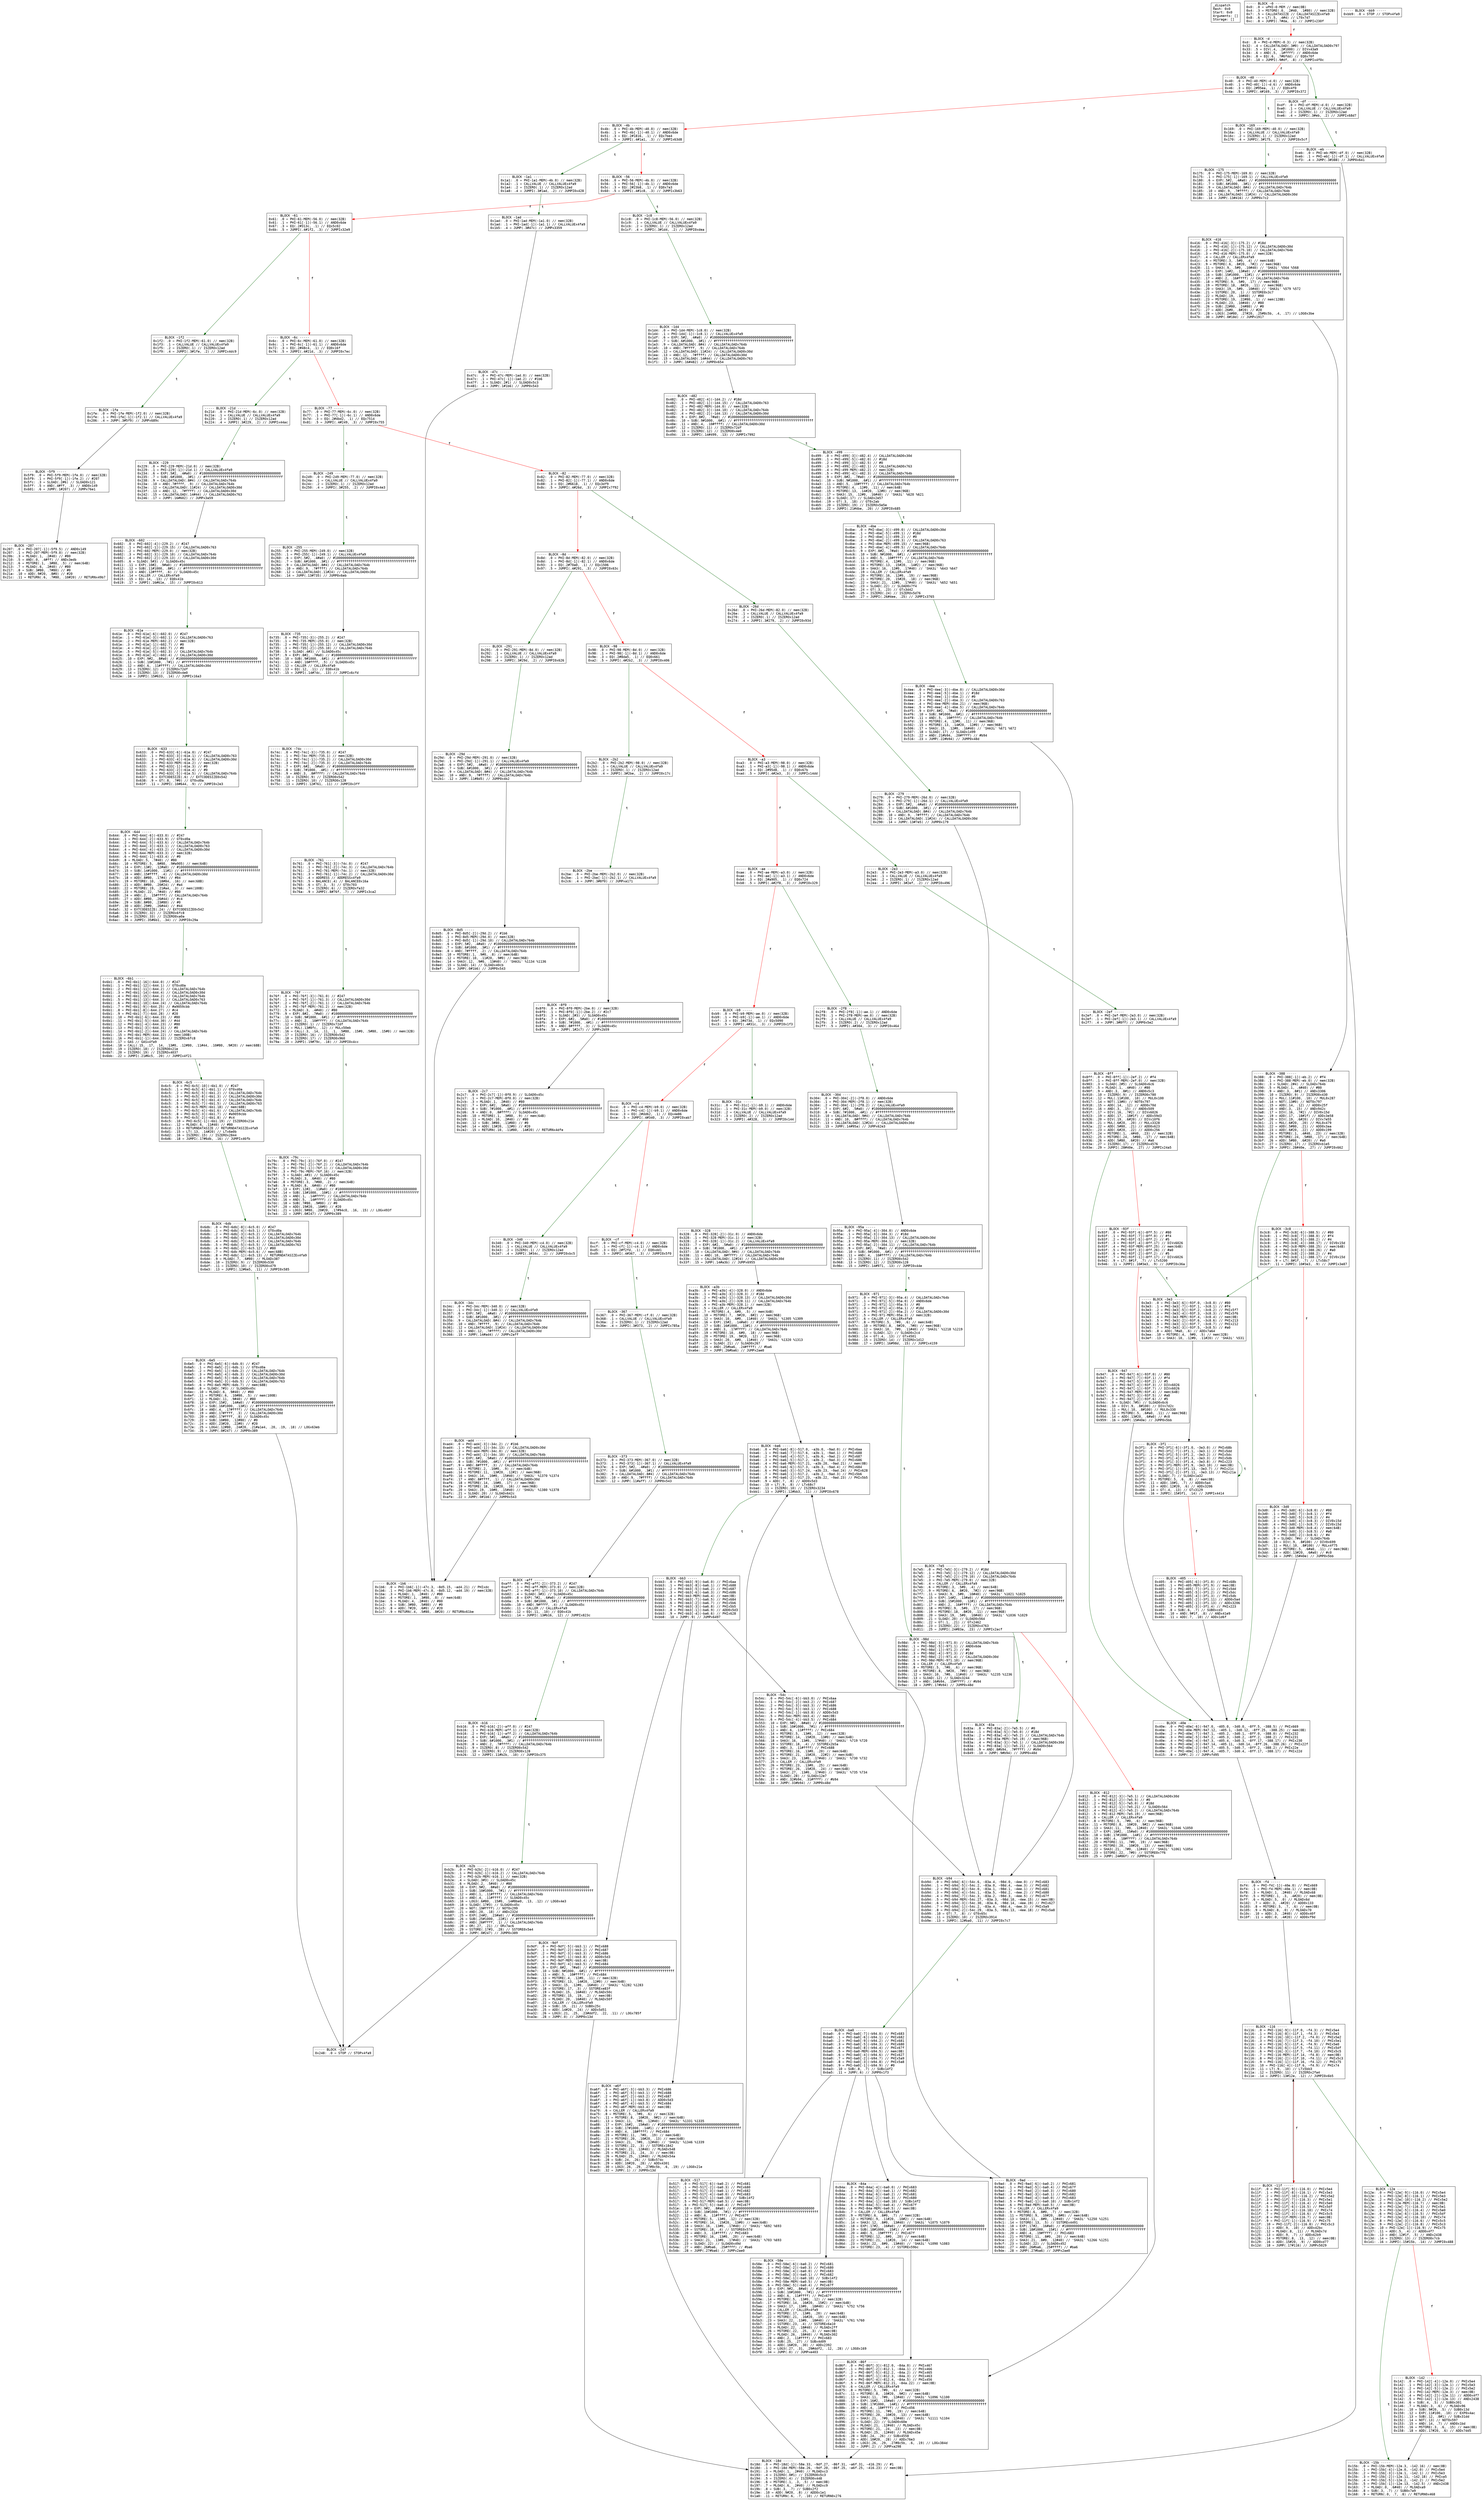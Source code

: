 
digraph G {
graph [fontname = "consolas"];
node  [fontname = "consolas"];
edge  [fontname = "consolas"];
ff [label="{_dispatch\lHash: 0x0\lStart: 0x0\lArguments: []\lStorage: []\l}", shape="record"];
block_0 [label="----- BLOCK ~0 -----\l0x0: .0 = uPHI~0-MEM // mem(0B)\l0x4: .3 = MSTORE(.0, .2#40, .1#80) // mem(32B)\l0x7: .5 = CALLDATASIZE // CALLDATASIZEx4fa9\l0x8: .6 = LT(.5, .4#4) // LT0x7d7\l0xc: .8 = JUMPI(.7#da, .6) // JUMPIx230f\l", shape="record"];
block_d [label="----- BLOCK ~d -----\l0xd: .0 = PHI~d-MEM(~0.3) // mem(32B)\l0x32: .4 = CALLDATALOAD(.3#0) // CALLDATALOAD0x797\l0x33: .5 = DIV(.4, .2#1000) // DIVx43a9\l0x34: .6 = AND(.5, .1#ffff) // AND0x6de\l0x3b: .8 = EQ(.6, .7#6fdd) // EQ0x70f\l0x3f: .10 = JUMPI(.9#df, .8) // JUMPIx4f0c\l", shape="record"];
block_40 [label="----- BLOCK ~40 -----\l0x40: .0 = PHI~40-MEM(~d.0) // mem(32B)\l0x40: .1 = PHI~40[-1](~d.6) // AND0x6de\l0x46: .3 = EQ(.2#95ea, .1) // EQ0x4f0\l0x4a: .5 = JUMPI(.4#169, .3) // JUMPI0x372\l", shape="record"];
block_4b [label="----- BLOCK ~4b -----\l0x4b: .0 = PHI~4b-MEM(~40.0) // mem(32B)\l0x4b: .1 = PHI~4b[-1](~40.1) // AND0x6de\l0x51: .3 = EQ(.2#1816, .1) // EQx7be4\l0x55: .5 = JUMPI(.4#1a1, .3) // JUMPIx63d8\l", shape="record"];
block_56 [label="----- BLOCK ~56 -----\l0x56: .0 = PHI~56-MEM(~4b.0) // mem(32B)\l0x56: .1 = PHI~56[-1](~4b.1) // AND0x6de\l0x5c: .3 = EQ(.2#23b8, .1) // EQ0x7a3\l0x60: .5 = JUMPI(.4#1c8, .3) // JUMPIx3b63\l", shape="record"];
block_61 [label="----- BLOCK ~61 -----\l0x61: .0 = PHI~61-MEM(~56.0) // mem(32B)\l0x61: .1 = PHI~61[-1](~56.1) // AND0x6de\l0x67: .3 = EQ(.2#313c, .1) // EQx5c02\l0x6b: .5 = JUMPI(.4#1f2, .3) // JUMPIx32e9\l", shape="record"];
block_6c [label="----- BLOCK ~6c -----\l0x6c: .0 = PHI~6c-MEM(~61.0) // mem(32B)\l0x6c: .1 = PHI~6c[-1](~61.1) // AND0x6de\l0x72: .3 = EQ(.2#48c4, .1) // EQ0x16f\l0x76: .5 = JUMPI(.4#21d, .3) // JUMPI0x7ec\l", shape="record"];
block_77 [label="----- BLOCK ~77 -----\l0x77: .0 = PHI~77-MEM(~6c.0) // mem(32B)\l0x77: .1 = PHI~77[-1](~6c.1) // AND0x6de\l0x7d: .3 = EQ(.2#4bd2, .1) // EQx7514\l0x81: .5 = JUMPI(.4#249, .3) // JUMPI0x755\l", shape="record"];
block_82 [label="----- BLOCK ~82 -----\l0x82: .0 = PHI~82-MEM(~77.0) // mem(32B)\l0x82: .1 = PHI~82[-1](~77.1) // AND0x6de\l0x88: .3 = EQ(.2#6618, .1) // EQx3df9\l0x8c: .5 = JUMPI(.4#26d, .3) // JUMPIx7f92\l", shape="record"];
block_8d [label="----- BLOCK ~8d -----\l0x8d: .0 = PHI~8d-MEM(~82.0) // mem(32B)\l0x8d: .1 = PHI~8d[-1](~82.1) // AND0x6de\l0x93: .3 = EQ(.2#70a0, .1) // EQx1506\l0x97: .5 = JUMPI(.4#291, .3) // JUMPI0x63c\l", shape="record"];
block_98 [label="----- BLOCK ~98 -----\l0x98: .0 = PHI~98-MEM(~8d.0) // mem(32B)\l0x98: .1 = PHI~98[-1](~8d.1) // AND0x6de\l0x9e: .3 = EQ(.2#8da5, .1) // EQ0x661\l0xa2: .5 = JUMPI(.4#2b2, .3) // JUMPI0x406\l", shape="record"];
block_a3 [label="----- BLOCK ~a3 -----\l0xa3: .0 = PHI~a3-MEM(~98.0) // mem(32B)\l0xa3: .1 = PHI~a3[-1](~98.1) // AND0x6de\l0xa9: .3 = EQ(.2#95d8, .1) // EQ0x67b\l0xad: .5 = JUMPI(.4#2e3, .3) // JUMPIx14dd\l", shape="record"];
block_ae [label="----- BLOCK ~ae -----\l0xae: .0 = PHI~ae-MEM(~a3.0) // mem(32B)\l0xae: .1 = PHI~ae[-1](~a3.1) // AND0x6de\l0xb4: .3 = EQ(.2#a905, .1) // EQ0x724\l0xb8: .5 = JUMPI(.4#2f8, .3) // JUMPI0x329\l", shape="record"];
block_b9 [label="----- BLOCK ~b9 -----\l0xb9: .0 = PHI~b9-MEM(~ae.0) // mem(32B)\l0xb9: .1 = PHI~b9[-1](~ae.1) // AND0x6de\l0xbf: .3 = EQ(.2#d73d, .1) // EQx5090\l0xc3: .5 = JUMPI(.4#31c, .3) // JUMPI0x1f3\l", shape="record"];
block_c4 [label="----- BLOCK ~c4 -----\l0xc4: .0 = PHI~c4-MEM(~b9.0) // mem(32B)\l0xc4: .1 = PHI~c4[-1](~b9.1) // AND0x6de\l0xca: .3 = EQ(.2#dd62, .1) // EQx4e86\l0xce: .5 = JUMPI(.4#340, .3) // JUMPI0xab7\l", shape="record"];
block_cf [label="----- BLOCK ~cf -----\l0xcf: .0 = PHI~cf-MEM(~c4.0) // mem(32B)\l0xcf: .1 = PHI~cf[-1](~c4.1) // AND0x6de\l0xd5: .3 = EQ(.2#f2fd, .1) // EQ0xdd1\l0xd9: .5 = JUMPI(.4#367, .3) // JUMPI0x5f0\l", shape="record"];
block_df [label="----- BLOCK ~df -----\l0xdf: .0 = PHI~df-MEM(~d.0) // mem(32B)\l0xe0: .1 = CALLVALUE // CALLVALUEx4fa9\l0xe2: .2 = ISZERO(.1) // ISZEROx12ad\l0xe6: .4 = JUMPI(.3#eb, .2) // JUMPIx68d7\l", shape="record"];
block_eb [label="----- BLOCK ~eb -----\l0xeb: .0 = PHI~eb-MEM(~df.0) // mem(32B)\l0xeb: .1 = PHI~eb[-1](~df.1) // CALLVALUEx4fa9\l0xf3: .4 = JUMP(.3#388) // JUMP0x641\l", shape="record"];
block_f4 [label="----- BLOCK ~f4 -----\l0xf4: .0 = PHI~f4[-1](~40e.0) // PHIx669\l0xf4: .1 = PHI~f4-MEM(~40e.1) // mem(0B)\l0xf8: .3 = MLOAD(.1, .2#40) // MLOADx68\l0xfd: .5 = MSTORE(.1, .3, .4#20) // mem(0B)\l0xff: .6 = MLOAD(.5, .0) // MLOADx6d\l0x102: .7 = ADD(.3, .4#20) // ADD0x133\l0x103: .8 = MSTORE(.5, .7, .6) // mem(0B)\l0x105: .9 = MLOAD(.8, .0) // MLOADx70\l0x10c: .10 = ADD(.3, .2#40) // ADD0x40f\l0x10f: .11 = ADD(.0, .4#20) // ADD0xf9d\l", shape="record"];
block_116 [label="----- BLOCK ~116 -----\l0x116: .0 = PHI~116[-9](~11f.0, ~f4.3) // PHIx5e4\l0x116: .1 = PHI~116[-8](~11f.1, ~f4.3) // PHIx5e3\l0x116: .2 = PHI~116[-10](~11f.2, ~f4.0) // PHIx5e2\l0x116: .3 = PHI~116[-7](~11f.3, ~f4.10) // PHIx5e1\l0x116: .4 = PHI~116[-5](~11f.4, ~f4.9) // PHIx5e0\l0x116: .5 = PHI~116[-6](~11f.5, ~f4.11) // PHIx5df\l0x116: .6 = PHI~116[-3](~11f.7, ~f4.10) // PHIx5c5\l0x116: .7 = PHI~116-MEM(~11f.14, ~f4.8) // mem(0B)\l0x116: .8 = PHI~116[-2](~11f.10, ~f4.11) // PHIx5c3\l0x116: .9 = PHI~116[-1](~11f.16, ~f4.12) // PHIx75\l0x116: .10 = PHI~116[-4](~11f.6, ~f4.9) // PHIx74\l0x119: .11 = LT(.9, .10) // LTx5bb3\l0x11a: .12 = ISZERO(.11) // ISZEROx2fa4\l0x11e: .14 = JUMPI(.13#12e, .12) // JUMPI0x6b5\l", shape="record"];
block_11f [label="----- BLOCK ~11f -----\l0x11f: .0 = PHI~11f[-9](~116.0) // PHIx5e4\l0x11f: .1 = PHI~11f[-8](~116.1) // PHIx5e3\l0x11f: .2 = PHI~11f[-10](~116.2) // PHIx5e2\l0x11f: .3 = PHI~11f[-7](~116.3) // PHIx5e1\l0x11f: .4 = PHI~11f[-5](~116.4) // PHIx5e0\l0x11f: .5 = PHI~11f[-6](~116.5) // PHIx5df\l0x11f: .6 = PHI~11f[-4](~116.10) // PHIx74\l0x11f: .7 = PHI~11f[-3](~116.6) // PHIx5c5\l0x11f: .8 = PHI~11f-MEM(~116.7) // mem(0B)\l0x11f: .9 = PHI~11f[-1](~116.9) // PHIx75\l0x11f: .10 = PHI~11f[-2](~116.8) // PHIx5c3\l0x121: .11 = ADD(.9, .10) // ADDx42bc\l0x122: .12 = MLOAD(.8, .11) // MLOADx7d\l0x125: .13 = ADD(.9, .7) // ADDx62b9\l0x126: .14 = MSTORE(.8, .13, .12) // mem(0B)\l0x129: .16 = ADD(.15#20, .9) // ADD0xd77\l0x12d: .18 = JUMP(.17#116) // JUMPx5029\l", shape="record"];
block_12e [label="----- BLOCK ~12e -----\l0x12e: .0 = PHI~12e[-9](~116.0) // PHIx5e4\l0x12e: .1 = PHI~12e[-8](~116.1) // PHIx5e3\l0x12e: .2 = PHI~12e[-10](~116.2) // PHIx5e2\l0x12e: .3 = PHI~12e-MEM(~116.7) // mem(0B)\l0x12e: .4 = PHI~12e[-7](~116.3) // PHIx5e1\l0x12e: .5 = PHI~12e[-5](~116.4) // PHIx5e0\l0x12e: .6 = PHI~12e[-6](~116.5) // PHIx5df\l0x12e: .7 = PHI~12e[-4](~116.10) // PHIx74\l0x12e: .8 = PHI~12e[-3](~116.6) // PHIx5c5\l0x12e: .9 = PHI~12e[-2](~116.8) // PHIx5c3\l0x12e: .10 = PHI~12e[-1](~116.9) // PHIx75\l0x137: .11 = ADD(.5, .4) // ADD0x4f7\l0x13b: .13 = AND(.12#1f, .5) // ANDx2438\l0x13d: .14 = ISZERO(.13) // ISZERO0x7cb\l0x141: .16 = JUMPI(.15#15b, .14) // JUMPI0x488\l", shape="record"];
block_142 [label="----- BLOCK ~142 -----\l0x142: .0 = PHI~142[-4](~12e.0) // PHIx5e4\l0x142: .1 = PHI~142[-3](~12e.1) // PHIx5e3\l0x142: .2 = PHI~142[-5](~12e.2) // PHIx5e2\l0x142: .3 = PHI~142-MEM(~12e.3) // mem(0B)\l0x142: .4 = PHI~142[-2](~12e.11) // ADD0x4f7\l0x142: .5 = PHI~142[-1](~12e.13) // ANDx2438\l0x144: .6 = SUB(.4, .5) // SUB0x301\l0x146: .7 = MLOAD(.3, .6) // MLOADx96\l0x14c: .10 = SUB(.9#20, .5) // SUB0x13d\l0x150: .12 = EXP(.11#100, .10) // EXP0x4ac\l0x151: .13 = SUB(.12, .8#1) // SUBx31dd\l0x152: .14 = NOT(.13) // NOT0x597\l0x153: .15 = AND(.14, .7) // AND0x1bd\l0x155: .16 = MSTORE(.3, .6, .15) // mem(0B)\l0x158: .18 = ADD(.17#20, .6) // ADDx7dd5\l", shape="record"];
block_15b [label="----- BLOCK ~15b -----\l0x15b: .0 = PHI~15b-MEM(~12e.3, ~142.16) // mem(0B)\l0x15b: .1 = PHI~15b[-4](~12e.0, ~142.0) // PHIx5e4\l0x15b: .2 = PHI~15b[-3](~12e.1, ~142.1) // PHIx5e3\l0x15b: .3 = PHI~15b[-2](~12e.11, ~142.18) // PHIxa5\l0x15b: .4 = PHI~15b[-5](~12e.2, ~142.2) // PHIx5e2\l0x15b: .5 = PHI~15b[-1](~12e.13, ~142.5) // ANDx2438\l0x163: .7 = MLOAD(.0, .6#40) // MLOADxa9\l0x166: .8 = SUB(.3, .7) // SUB0x7a9\l0x168: .9 = RETURN(.0, .7, .8) // RETURN0x468\l", shape="record"];
block_169 [label="----- BLOCK ~169 -----\l0x169: .0 = PHI~169-MEM(~40.0) // mem(32B)\l0x16a: .1 = CALLVALUE // CALLVALUEx4fa9\l0x16c: .2 = ISZERO(.1) // ISZEROx12ad\l0x170: .4 = JUMPI(.3#175, .2) // JUMPI0x5cf\l", shape="record"];
block_175 [label="----- BLOCK ~175 -----\l0x175: .0 = PHI~175-MEM(~169.0) // mem(32B)\l0x175: .1 = PHI~175[-1](~169.1) // CALLVALUEx4fa9\l0x180: .6 = EXP(.5#2, .4#a0) // #10000000000000000000000000000000000000000\l0x181: .7 = SUB(.6#1000, .3#1) // #ffffffffffffffffffffffffffffffffffffffff\l0x184: .9 = CALLDATALOAD(.8#4) // CALLDATALOADx764b\l0x185: .10 = AND(.9, .7#ffff) // CALLDATALOADx764b\l0x188: .12 = CALLDATALOAD(.11#24) // CALLDATALOAD0x30d\l0x18c: .14 = JUMP(.13#416) // JUMP0x7c2\l", shape="record"];
block_18d [label="----- BLOCK ~18d -----\l0x18d: .0 = PHI~18d[-1](~58e.33, ~9df.27, ~86f.31, ~a6f.31, ~416.29) // #1\l0x18d: .1 = PHI~18d-MEM(~58e.26, ~9df.20, ~86f.25, ~a6f.25, ~416.23) // mem(0B)\l0x191: .3 = MLOAD(.1, .2#40) // MLOADxc3\l0x193: .4 = ISZERO(.0#1) // ISZERO0x5c3\l0x194: .5 = ISZERO(.4) // ISZERO0x448\l0x196: .6 = MSTORE(.1, .3, .5) // mem(0B)\l0x197: .7 = MLOAD(.6, .2#40) // MLOADxc9\l0x19b: .8 = SUB(.3, .7) // SUB0x2f2\l0x19e: .10 = ADD(.9#20, .8) // ADD0x1e1\l0x1a0: .11 = RETURN(.6, .7, .10) // RETURN0x276\l", shape="record"];
block_1a1 [label="----- BLOCK ~1a1 -----\l0x1a1: .0 = PHI~1a1-MEM(~4b.0) // mem(32B)\l0x1a2: .1 = CALLVALUE // CALLVALUEx4fa9\l0x1a4: .2 = ISZERO(.1) // ISZEROx12ad\l0x1a8: .4 = JUMPI(.3#1ad, .2) // JUMPI0x428\l", shape="record"];
block_1ad [label="----- BLOCK ~1ad -----\l0x1ad: .0 = PHI~1ad-MEM(~1a1.0) // mem(32B)\l0x1ad: .1 = PHI~1ad[-1](~1a1.1) // CALLVALUEx4fa9\l0x1b5: .4 = JUMP(.3#47c) // JUMPx3359\l", shape="record"];
block_1b6 [label="----- BLOCK ~1b6 -----\l0x1b6: .0 = PHI~1b6[-1](~47c.3, ~8d5.15, ~ad4.21) // PHIxdc\l0x1b6: .1 = PHI~1b6-MEM(~47c.0, ~8d5.12, ~ad4.19) // mem(32B)\l0x1ba: .3 = MLOAD(.1, .2#40) // #80\l0x1bd: .4 = MSTORE(.1, .3#80, .0) // mem(64B)\l0x1be: .5 = MLOAD(.4, .2#40) // #80\l0x1c2: .6 = SUB(.3#80, .5#80) // #0\l0x1c5: .8 = ADD(.7#20, .6#0) // #20\l0x1c7: .9 = RETURN(.4, .5#80, .8#20) // RETURNx61be\l", shape="record"];
block_1c8 [label="----- BLOCK ~1c8 -----\l0x1c8: .0 = PHI~1c8-MEM(~56.0) // mem(32B)\l0x1c9: .1 = CALLVALUE // CALLVALUEx4fa9\l0x1cb: .2 = ISZERO(.1) // ISZEROx12ad\l0x1cf: .4 = JUMPI(.3#1d4, .2) // JUMPI0xdea\l", shape="record"];
block_1d4 [label="----- BLOCK ~1d4 -----\l0x1d4: .0 = PHI~1d4-MEM(~1c8.0) // mem(32B)\l0x1d4: .1 = PHI~1d4[-1](~1c8.1) // CALLVALUEx4fa9\l0x1df: .6 = EXP(.5#2, .4#a0) // #10000000000000000000000000000000000000000\l0x1e0: .7 = SUB(.6#1000, .3#1) // #ffffffffffffffffffffffffffffffffffffffff\l0x1e3: .9 = CALLDATALOAD(.8#4) // CALLDATALOADx764b\l0x1e5: .10 = AND(.7#ffff, .9) // CALLDATALOADx764b\l0x1e9: .12 = CALLDATALOAD(.11#24) // CALLDATALOAD0x30d\l0x1ea: .13 = AND(.12, .7#ffff) // CALLDATALOAD0x30d\l0x1ed: .15 = CALLDATALOAD(.14#44) // CALLDATALOAD0x763\l0x1f1: .17 = JUMP(.16#482) // JUMP0x654\l", shape="record"];
block_1f2 [label="----- BLOCK ~1f2 -----\l0x1f2: .0 = PHI~1f2-MEM(~61.0) // mem(32B)\l0x1f3: .1 = CALLVALUE // CALLVALUEx4fa9\l0x1f5: .2 = ISZERO(.1) // ISZEROx12ad\l0x1f9: .4 = JUMPI(.3#1fe, .2) // JUMPIx4dc9\l", shape="record"];
block_1fe [label="----- BLOCK ~1fe -----\l0x1fe: .0 = PHI~1fe-MEM(~1f2.0) // mem(32B)\l0x1fe: .1 = PHI~1fe[-1](~1f2.1) // CALLVALUEx4fa9\l0x206: .4 = JUMP(.3#5f9) // JUMPx689c\l", shape="record"];
block_207 [label="----- BLOCK ~207 -----\l0x207: .0 = PHI~207[-1](~5f9.5) // AND0x149\l0x207: .1 = PHI~207-MEM(~5f9.0) // mem(32B)\l0x20b: .3 = MLOAD(.1, .2#40) // #80\l0x210: .5 = AND(.0, .4#ff) // ANDx3edb\l0x212: .6 = MSTORE(.1, .3#80, .5) // mem(64B)\l0x213: .7 = MLOAD(.6, .2#40) // #80\l0x217: .8 = SUB(.3#80, .7#80) // #0\l0x21a: .10 = ADD(.9#20, .8#0) // #20\l0x21c: .11 = RETURN(.6, .7#80, .10#20) // RETURNx49b7\l", shape="record"];
block_21d [label="----- BLOCK ~21d -----\l0x21d: .0 = PHI~21d-MEM(~6c.0) // mem(32B)\l0x21e: .1 = CALLVALUE // CALLVALUEx4fa9\l0x220: .2 = ISZERO(.1) // ISZEROx12ad\l0x224: .4 = JUMPI(.3#229, .2) // JUMPIx44ac\l", shape="record"];
block_229 [label="----- BLOCK ~229 -----\l0x229: .0 = PHI~229-MEM(~21d.0) // mem(32B)\l0x229: .1 = PHI~229[-1](~21d.1) // CALLVALUEx4fa9\l0x234: .6 = EXP(.5#2, .4#a0) // #10000000000000000000000000000000000000000\l0x235: .7 = SUB(.6#1000, .3#1) // #ffffffffffffffffffffffffffffffffffffffff\l0x238: .9 = CALLDATALOAD(.8#4) // CALLDATALOADx764b\l0x23a: .10 = AND(.7#ffff, .9) // CALLDATALOADx764b\l0x23e: .12 = CALLDATALOAD(.11#24) // CALLDATALOAD0x30d\l0x23f: .13 = AND(.12, .7#ffff) // CALLDATALOAD0x30d\l0x242: .15 = CALLDATALOAD(.14#44) // CALLDATALOAD0x763\l0x246: .17 = JUMP(.16#602) // JUMPx3a59\l", shape="record"];
block_247 [label="----- BLOCK ~247 -----\l0x248: .0 = STOP // STOPx4fa9\l", shape="record"];
block_249 [label="----- BLOCK ~249 -----\l0x249: .0 = PHI~249-MEM(~77.0) // mem(32B)\l0x24a: .1 = CALLVALUE // CALLVALUEx4fa9\l0x24c: .2 = ISZERO(.1) // ISZEROx12ad\l0x250: .4 = JUMPI(.3#255, .2) // JUMPI0x4e3\l", shape="record"];
block_255 [label="----- BLOCK ~255 -----\l0x255: .0 = PHI~255-MEM(~249.0) // mem(32B)\l0x255: .1 = PHI~255[-1](~249.1) // CALLVALUEx4fa9\l0x260: .6 = EXP(.5#2, .4#a0) // #10000000000000000000000000000000000000000\l0x261: .7 = SUB(.6#1000, .3#1) // #ffffffffffffffffffffffffffffffffffffffff\l0x264: .9 = CALLDATALOAD(.8#4) // CALLDATALOADx764b\l0x265: .10 = AND(.9, .7#ffff) // CALLDATALOADx764b\l0x268: .12 = CALLDATALOAD(.11#24) // CALLDATALOAD0x30d\l0x26c: .14 = JUMP(.13#735) // JUMP0x6eb\l", shape="record"];
block_26d [label="----- BLOCK ~26d -----\l0x26d: .0 = PHI~26d-MEM(~82.0) // mem(32B)\l0x26e: .1 = CALLVALUE // CALLVALUEx4fa9\l0x270: .2 = ISZERO(.1) // ISZEROx12ad\l0x274: .4 = JUMPI(.3#279, .2) // JUMPI0x934\l", shape="record"];
block_279 [label="----- BLOCK ~279 -----\l0x279: .0 = PHI~279-MEM(~26d.0) // mem(32B)\l0x279: .1 = PHI~279[-1](~26d.1) // CALLVALUEx4fa9\l0x284: .6 = EXP(.5#2, .4#a0) // #10000000000000000000000000000000000000000\l0x285: .7 = SUB(.6#1000, .3#1) // #ffffffffffffffffffffffffffffffffffffffff\l0x288: .9 = CALLDATALOAD(.8#4) // CALLDATALOADx764b\l0x289: .10 = AND(.9, .7#ffff) // CALLDATALOADx764b\l0x28c: .12 = CALLDATALOAD(.11#24) // CALLDATALOAD0x30d\l0x290: .14 = JUMP(.13#7e5) // JUMP0x179\l", shape="record"];
block_291 [label="----- BLOCK ~291 -----\l0x291: .0 = PHI~291-MEM(~8d.0) // mem(32B)\l0x292: .1 = CALLVALUE // CALLVALUEx4fa9\l0x294: .2 = ISZERO(.1) // ISZEROx12ad\l0x298: .4 = JUMPI(.3#29d, .2) // JUMPI0x626\l", shape="record"];
block_29d [label="----- BLOCK ~29d -----\l0x29d: .0 = PHI~29d-MEM(~291.0) // mem(32B)\l0x29d: .1 = PHI~29d[-1](~291.1) // CALLVALUEx4fa9\l0x2a8: .6 = EXP(.5#2, .4#a0) // #10000000000000000000000000000000000000000\l0x2a9: .7 = SUB(.6#1000, .3#1) // #ffffffffffffffffffffffffffffffffffffffff\l0x2ac: .9 = CALLDATALOAD(.8#4) // CALLDATALOADx764b\l0x2ad: .10 = AND(.9, .7#ffff) // CALLDATALOADx764b\l0x2b1: .12 = JUMP(.11#8d5) // JUMP0x4b2\l", shape="record"];
block_2b2 [label="----- BLOCK ~2b2 -----\l0x2b2: .0 = PHI~2b2-MEM(~98.0) // mem(32B)\l0x2b3: .1 = CALLVALUE // CALLVALUEx4fa9\l0x2b5: .2 = ISZERO(.1) // ISZEROx12ad\l0x2b9: .4 = JUMPI(.3#2be, .2) // JUMPI0x17c\l", shape="record"];
block_2be [label="----- BLOCK ~2be -----\l0x2be: .0 = PHI~2be-MEM(~2b2.0) // mem(32B)\l0x2be: .1 = PHI~2be[-1](~2b2.1) // CALLVALUEx4fa9\l0x2c6: .4 = JUMP(.3#8f0) // JUMPxa171\l", shape="record"];
block_2c7 [label="----- BLOCK ~2c7 -----\l0x2c7: .0 = PHI~2c7[-1](~8f0.9) // SLOAD0x45c\l0x2c7: .1 = PHI~2c7-MEM(~8f0.0) // mem(32B)\l0x2cb: .3 = MLOAD(.1, .2#40) // #80\l0x2d2: .7 = EXP(.6#2, .5#a0) // #10000000000000000000000000000000000000000\l0x2d3: .8 = SUB(.7#1000, .4#1) // #ffffffffffffffffffffffffffffffffffffffff\l0x2d6: .9 = AND(.0, .8#ffff) // SLOAD0x45c\l0x2d8: .10 = MSTORE(.1, .3#80, .9) // mem(64B)\l0x2d9: .11 = MLOAD(.10, .2#40) // #80\l0x2dd: .12 = SUB(.3#80, .11#80) // #0\l0x2e0: .14 = ADD(.13#20, .12#0) // #20\l0x2e2: .15 = RETURN(.10, .11#80, .14#20) // RETURNx4dfe\l", shape="record"];
block_2e3 [label="----- BLOCK ~2e3 -----\l0x2e3: .0 = PHI~2e3-MEM(~a3.0) // mem(32B)\l0x2e4: .1 = CALLVALUE // CALLVALUEx4fa9\l0x2e6: .2 = ISZERO(.1) // ISZEROx12ad\l0x2ea: .4 = JUMPI(.3#2ef, .2) // JUMPI0x496\l", shape="record"];
block_2ef [label="----- BLOCK ~2ef -----\l0x2ef: .0 = PHI~2ef-MEM(~2e3.0) // mem(32B)\l0x2ef: .1 = PHI~2ef[-1](~2e3.1) // CALLVALUEx4fa9\l0x2f7: .4 = JUMP(.3#8ff) // JUMP0x5e2\l", shape="record"];
block_2f8 [label="----- BLOCK ~2f8 -----\l0x2f8: .0 = PHI~2f8[-1](~ae.1) // AND0x6de\l0x2f8: .1 = PHI~2f8-MEM(~ae.0) // mem(32B)\l0x2f9: .2 = CALLVALUE // CALLVALUEx4fa9\l0x2fb: .3 = ISZERO(.2) // ISZEROx12ad\l0x2ff: .5 = JUMPI(.4#304, .3) // JUMPI0x464\l", shape="record"];
block_304 [label="----- BLOCK ~304 -----\l0x304: .0 = PHI~304[-2](~2f8.0) // AND0x6de\l0x304: .1 = PHI~304-MEM(~2f8.1) // mem(32B)\l0x304: .2 = PHI~304[-1](~2f8.2) // CALLVALUEx4fa9\l0x30f: .7 = EXP(.6#2, .5#a0) // #10000000000000000000000000000000000000000\l0x310: .8 = SUB(.7#1000, .4#1) // #ffffffffffffffffffffffffffffffffffffffff\l0x313: .10 = CALLDATALOAD(.9#4) // CALLDATALOADx764b\l0x314: .11 = AND(.10, .8#ffff) // CALLDATALOADx764b\l0x317: .13 = CALLDATALOAD(.12#24) // CALLDATALOAD0x30d\l0x31b: .15 = JUMP(.14#95a) // JUMPx62e3\l", shape="record"];
block_31c [label="----- BLOCK ~31c -----\l0x31c: .0 = PHI~31c[-1](~b9.1) // AND0x6de\l0x31c: .1 = PHI~31c-MEM(~b9.0) // mem(32B)\l0x31d: .2 = CALLVALUE // CALLVALUEx4fa9\l0x31f: .3 = ISZERO(.2) // ISZEROx12ad\l0x323: .5 = JUMPI(.4#328, .3) // JUMPI0x144\l", shape="record"];
block_328 [label="----- BLOCK ~328 -----\l0x328: .0 = PHI~328[-2](~31c.0) // AND0x6de\l0x328: .1 = PHI~328-MEM(~31c.1) // mem(32B)\l0x328: .2 = PHI~328[-1](~31c.2) // CALLVALUEx4fa9\l0x333: .7 = EXP(.6#2, .5#a0) // #10000000000000000000000000000000000000000\l0x334: .8 = SUB(.7#1000, .4#1) // #ffffffffffffffffffffffffffffffffffffffff\l0x337: .10 = CALLDATALOAD(.9#4) // CALLDATALOADx764b\l0x338: .11 = AND(.10, .8#ffff) // CALLDATALOADx764b\l0x33b: .13 = CALLDATALOAD(.12#24) // CALLDATALOAD0x30d\l0x33f: .15 = JUMP(.14#a3b) // JUMPx6955\l", shape="record"];
block_340 [label="----- BLOCK ~340 -----\l0x340: .0 = PHI~340-MEM(~c4.0) // mem(32B)\l0x341: .1 = CALLVALUE // CALLVALUEx4fa9\l0x343: .2 = ISZERO(.1) // ISZEROx12ad\l0x347: .4 = JUMPI(.3#34c, .2) // JUMPI0xbc5\l", shape="record"];
block_34c [label="----- BLOCK ~34c -----\l0x34c: .0 = PHI~34c-MEM(~340.0) // mem(32B)\l0x34c: .1 = PHI~34c[-1](~340.1) // CALLVALUEx4fa9\l0x357: .6 = EXP(.5#2, .4#a0) // #10000000000000000000000000000000000000000\l0x358: .7 = SUB(.6#1000, .3#1) // #ffffffffffffffffffffffffffffffffffffffff\l0x35b: .9 = CALLDATALOAD(.8#4) // CALLDATALOADx764b\l0x35d: .10 = AND(.7#ffff, .9) // CALLDATALOADx764b\l0x361: .12 = CALLDATALOAD(.11#24) // CALLDATALOAD0x30d\l0x362: .13 = AND(.12, .7#ffff) // CALLDATALOAD0x30d\l0x366: .15 = JUMP(.14#ad4) // JUMPx2aff\l", shape="record"];
block_367 [label="----- BLOCK ~367 -----\l0x367: .0 = PHI~367-MEM(~cf.0) // mem(32B)\l0x368: .1 = CALLVALUE // CALLVALUEx4fa9\l0x36a: .2 = ISZERO(.1) // ISZEROx12ad\l0x36e: .4 = JUMPI(.3#373, .2) // JUMPIx785a\l", shape="record"];
block_373 [label="----- BLOCK ~373 -----\l0x373: .0 = PHI~373-MEM(~367.0) // mem(32B)\l0x373: .1 = PHI~373[-1](~367.1) // CALLVALUEx4fa9\l0x37e: .6 = EXP(.5#2, .4#a0) // #10000000000000000000000000000000000000000\l0x37f: .7 = SUB(.6#1000, .3#1) // #ffffffffffffffffffffffffffffffffffffffff\l0x382: .9 = CALLDATALOAD(.8#4) // CALLDATALOADx764b\l0x383: .10 = AND(.9, .7#ffff) // CALLDATALOADx764b\l0x387: .12 = JUMP(.11#aff) // JUMP0x543\l", shape="record"];
block_388 [label="----- BLOCK ~388 -----\l0x388: .0 = PHI~388[-1](~eb.2) // #f4\l0x388: .1 = PHI~388-MEM(~eb.0) // mem(32B)\l0x38c: .3 = SLOAD(.2#4) // SLOADx764b\l0x390: .5 = MLOAD(.1, .4#40) // #80\l0x398: .9 = AND(.3, .8#1) // ANDx3306\l0x399: .10 = ISZERO(.9) // ISZERO0x430\l0x39d: .12 = MUL(.11#100, .10) // MUL0x287\l0x3a0: .14 = NOT(.13#0) // NOT0x797\l0x3a1: .15 = ADD(.14, .12) // ADD0x25f\l0x3a4: .16 = AND(.3, .15) // ANDx942c\l0x3a8: .17 = DIV(.16, .7#2) // DIV0x15d\l0x3ac: .19 = ADD(.17, .18#1f) // ADDx3e58\l0x3af: .20 = DIV(.19, .6#20) // DIVx7e55\l0x3b1: .21 = MUL(.6#20, .20) // MUL0x479\l0x3b3: .22 = ADD(.5#80, .21) // ADD0x3aa\l0x3b5: .23 = ADD(.6#20, .22) // ADD0x199\l0x3b8: .24 = MSTORE(.1, .4#40, .23) // mem(32B)\l0x3bb: .25 = MSTORE(.24, .5#80, .17) // mem(64B)\l0x3bf: .26 = ADD(.5#80, .6#20) // #a0\l0x3c3: .27 = ISZERO(.17) // ISZEROxb1e5\l0x3c7: .29 = JUMPI(.28#40e, .27) // JUMPI0x662\l", shape="record"];
block_3c8 [label="----- BLOCK ~3c8 -----\l0x3c8: .0 = PHI~3c8[-6](~388.5) // #80\l0x3c8: .1 = PHI~3c8[-7](~388.0) // #f4\l0x3c8: .2 = PHI~3c8[-5](~388.2) // #4\l0x3c8: .3 = PHI~3c8[-4](~388.17) // DIV0x15d\l0x3c8: .4 = PHI~3c8-MEM(~388.25) // mem(64B)\l0x3c8: .5 = PHI~3c8[-3](~388.26) // #a0\l0x3c8: .6 = PHI~3c8[-2](~388.2) // #4\l0x3c8: .7 = PHI~3c8[-1](~388.17) // DIV0x15d\l0x3cb: .9 = LT(.8#1f, .7) // LTx58c7\l0x3cf: .11 = JUMPI(.10#3e3, .9) // JUMPIx3e87\l", shape="record"];
block_3d0 [label="----- BLOCK ~3d0 -----\l0x3d0: .0 = PHI~3d0[-6](~3c8.0) // #80\l0x3d0: .1 = PHI~3d0[-7](~3c8.1) // #f4\l0x3d0: .2 = PHI~3d0[-5](~3c8.2) // #4\l0x3d0: .3 = PHI~3d0[-4](~3c8.3) // DIV0x15d\l0x3d0: .4 = PHI~3d0[-1](~3c8.7) // DIV0x15d\l0x3d0: .5 = PHI~3d0-MEM(~3c8.4) // mem(64B)\l0x3d0: .6 = PHI~3d0[-3](~3c8.5) // #a0\l0x3d0: .7 = PHI~3d0[-2](~3c8.6) // #4\l0x3d5: .9 = SLOAD(.7#4) // SLOADx764b\l0x3d6: .10 = DIV(.9, .8#100) // DIV0x699\l0x3d7: .11 = MUL(.10, .8#100) // MULx4f75\l0x3d9: .12 = MSTORE(.5, .6#a0, .11) // mem(96B)\l0x3dd: .14 = ADD(.13#20, .6#a0) // #c0\l0x3e2: .16 = JUMP(.15#40e) // JUMP0x5bb\l", shape="record"];
block_3e3 [label="----- BLOCK ~3e3 -----\l0x3e3: .0 = PHI~3e3[-6](~93f.0, ~3c8.0) // #80\l0x3e3: .1 = PHI~3e3[-7](~93f.1, ~3c8.1) // #f4\l0x3e3: .2 = PHI~3e3[-5](~93f.2, ~3c8.2) // PHIx5f7\l0x3e3: .3 = PHI~3e3[-4](~93f.3, ~3c8.3) // PHIx5f6\l0x3e3: .4 = PHI~3e3-MEM(~93f.4, ~3c8.4) // mem(0B)\l0x3e3: .5 = PHI~3e3[-2](~93f.6, ~3c8.6) // PHIx213\l0x3e3: .6 = PHI~3e3[-1](~93f.7, ~3c8.7) // PHIx212\l0x3e3: .7 = PHI~3e3[-3](~93f.5, ~3c8.5) // #a0\l0x3e5: .8 = ADD(.7#a0, .6) // ADDx7a64\l0x3ea: .10 = MSTORE(.4, .9#0, .5) // mem(32B)\l0x3ef: .13 = SHA3(.10, .12#0, .11#20) // 'SHA3i' %531\l", shape="record"];
block_3f1 [label="----- BLOCK ~3f1 -----\l0x3f1: .0 = PHI~3f1[-6](~3f1.0, ~3e3.0) // PHIx68b\l0x3f1: .1 = PHI~3f1[-7](~3f1.1, ~3e3.1) // PHIx5dd\l0x3f1: .2 = PHI~3f1[-5](~3f1.2, ~3e3.2) // PHIx5dc\l0x3f1: .3 = PHI~3f1[-4](~3f1.3, ~3e3.3) // PHIx5db\l0x3f1: .4 = PHI~3f1[-3](~3f1.4, ~3e3.8) // PHIx223\l0x3f1: .5 = PHI~3f1-MEM(~3f1.9, ~3e3.10) // mem(0B)\l0x3f1: .6 = PHI~3f1[-1](~3f1.13, ~3e3.7) // PHIx21c\l0x3f1: .7 = PHI~3f1[-2](~3f1.11, ~3e3.13) // PHIx21a\l0x3f3: .8 = SLOAD(.7) // SLOADx1a32\l0x3f5: .9 = MSTORE(.5, .6, .8) // mem(0B)\l0x3f9: .11 = ADD(.10#1, .7) // ADD0x5a4\l0x3fd: .13 = ADD(.12#20, .6) // ADDx3206\l0x400: .14 = GT(.4, .13) // GTx3129\l0x404: .16 = JUMPI(.15#3f1, .14) // JUMPIx4414\l", shape="record"];
block_405 [label="----- BLOCK ~405 -----\l0x405: .0 = PHI~405[-6](~3f1.0) // PHIx68b\l0x405: .1 = PHI~405-MEM(~3f1.9) // mem(0B)\l0x405: .2 = PHI~405[-7](~3f1.1) // PHIx5dd\l0x405: .3 = PHI~405[-5](~3f1.2) // PHIx5dc\l0x405: .4 = PHI~405[-4](~3f1.3) // PHIx5db\l0x405: .5 = PHI~405[-2](~3f1.11) // ADD0x5a4\l0x405: .6 = PHI~405[-1](~3f1.13) // ADDx3206\l0x405: .7 = PHI~405[-3](~3f1.4) // PHIx223\l0x407: .8 = SUB(.6, .7) // SUB0xcd3\l0x40a: .10 = AND(.9#1f, .8) // ANDx41e9\l0x40c: .11 = ADD(.7, .10) // ADDx1d6f\l", shape="record"];
block_40e [label="----- BLOCK ~40e -----\l0x40e: .0 = PHI~40e[-6](~947.0, ~405.0, ~3d0.0, ~8ff.5, ~388.5) // PHIx669\l0x40e: .1 = PHI~40e-MEM(~947.12, ~405.1, ~3d0.12, ~8ff.25, ~388.25) // mem(0B)\l0x40e: .2 = PHI~40e[-7](~947.1, ~405.2, ~3d0.1, ~8ff.0, ~388.0) // PHIx232\l0x40e: .3 = PHI~40e[-5](~947.2, ~405.3, ~3d0.2, ~8ff.2, ~388.2) // PHIx231\l0x40e: .4 = PHI~40e[-4](~947.3, ~405.4, ~3d0.3, ~8ff.17, ~388.17) // PHIx230\l0x40e: .5 = PHI~40e[-3](~947.14, ~405.11, ~3d0.14, ~8ff.26, ~388.26) // PHIx22f\l0x40e: .6 = PHI~40e[-2](~947.7, ~405.5, ~3d0.7, ~8ff.2, ~388.2) // PHIx22e\l0x40e: .7 = PHI~40e[-1](~947.4, ~405.7, ~3d0.4, ~8ff.17, ~388.17) // PHIx22d\l0x415: .8 = JUMP(.2) // JUMPxfd95\l", shape="record"];
block_416 [label="----- BLOCK ~416 -----\l0x416: .0 = PHI~416[-3](~175.2) // #18d\l0x416: .1 = PHI~416[-1](~175.12) // CALLDATALOAD0x30d\l0x416: .2 = PHI~416[-2](~175.10) // CALLDATALOADx764b\l0x416: .3 = PHI~416-MEM(~175.0) // mem(32B)\l0x417: .4 = CALLER // CALLERx4fa9\l0x41c: .6 = MSTORE(.3, .5#0, .4) // mem(64B)\l0x423: .9 = MSTORE(.6, .8#20, .7#2) // mem(96B)\l0x428: .11 = SHA3(.9, .5#0, .10#40) // 'SHA3i' %564 %568\l0x42f: .15 = EXP(.14#2, .13#a0) // #10000000000000000000000000000000000000000\l0x430: .16 = SUB(.15#1000, .12#1) // #ffffffffffffffffffffffffffffffffffffffff\l0x432: .17 = AND(.2, .16#ffff) // CALLDATALOADx764b\l0x435: .18 = MSTORE(.9, .5#0, .17) // mem(96B)\l0x438: .19 = MSTORE(.18, .8#20, .11) // mem(96B)\l0x43b: .20 = SHA3(.19, .5#0, .10#40) // 'SHA3i' %579 %572\l0x43e: .21 = SSTORE(.20, .1) // SSTORE0x3c7\l0x440: .22 = MLOAD(.19, .10#40) // #80\l0x443: .23 = MSTORE(.19, .22#80, .1) // mem(128B)\l0x445: .24 = MLOAD(.23, .10#40) // #80\l0x470: .26 = SUB(.22#80, .24#80) // #0\l0x471: .27 = ADD(.26#0, .8#20) // #20\l0x473: .28 = LOG3(.24#80, .27#20, .25#8c5b, .4, .17) // LOG0x3be\l0x47b: .30 = JUMP(.0#18d) // JUMPx1917\l", shape="record"];
block_47c [label="----- BLOCK ~47c -----\l0x47c: .0 = PHI~47c-MEM(~1ad.0) // mem(32B)\l0x47c: .1 = PHI~47c[-1](~1ad.2) // #1b6\l0x47f: .3 = SLOAD(.2#1) // SLOAD0x5c3\l0x481: .4 = JUMP(.1#1b6) // JUMP0x543\l", shape="record"];
block_482 [label="----- BLOCK ~482 -----\l0x482: .0 = PHI~482[-4](~1d4.2) // #18d\l0x482: .1 = PHI~482[-1](~1d4.15) // CALLDATALOAD0x763\l0x482: .2 = PHI~482-MEM(~1d4.0) // mem(32B)\l0x482: .3 = PHI~482[-3](~1d4.10) // CALLDATALOADx764b\l0x482: .4 = PHI~482[-2](~1d4.13) // CALLDATALOAD0x30d\l0x48b: .9 = EXP(.8#2, .7#a0) // #10000000000000000000000000000000000000000\l0x48c: .10 = SUB(.9#1000, .6#1) // #ffffffffffffffffffffffffffffffffffffffff\l0x48e: .11 = AND(.4, .10#ffff) // CALLDATALOAD0x30d\l0x48f: .12 = ISZERO(.11) // ISZEROx72df\l0x490: .13 = ISZERO(.12) // ISZERO0x4e0\l0x494: .15 = JUMPI(.14#499, .13) // JUMPIx7992\l", shape="record"];
block_499 [label="----- BLOCK ~499 -----\l0x499: .0 = PHI~499[-3](~482.4) // CALLDATALOAD0x30d\l0x499: .1 = PHI~499[-5](~482.0) // #18d\l0x499: .2 = PHI~499[-1](~482.5) // #0\l0x499: .3 = PHI~499[-2](~482.1) // CALLDATALOAD0x763\l0x499: .4 = PHI~499-MEM(~482.2) // mem(32B)\l0x499: .5 = PHI~499[-4](~482.3) // CALLDATALOADx764b\l0x4a0: .9 = EXP(.8#2, .7#a0) // #10000000000000000000000000000000000000000\l0x4a1: .10 = SUB(.9#1000, .6#1) // #ffffffffffffffffffffffffffffffffffffffff\l0x4a3: .11 = AND(.5, .10#ffff) // CALLDATALOADx764b\l0x4a8: .13 = MSTORE(.4, .12#0, .11) // mem(64B)\l0x4ad: .15 = MSTORE(.13, .14#20, .12#0) // mem(96B)\l0x4b1: .17 = SHA3(.15, .12#0, .16#40) // 'SHA3i' %620 %621\l0x4b2: .18 = SLOAD(.17) // SLOADx2e57\l0x4b4: .19 = GT(.3, .18) // GT0x2ab\l0x4b5: .20 = ISZERO(.19) // ISZEROx5e5e\l0x4b9: .22 = JUMPI(.21#4be, .20) // JUMPI0x685\l", shape="record"];
block_4be [label="----- BLOCK ~4be -----\l0x4be: .0 = PHI~4be[-3](~499.0) // CALLDATALOAD0x30d\l0x4be: .1 = PHI~4be[-5](~499.1) // #18d\l0x4be: .2 = PHI~4be[-1](~499.2) // #0\l0x4be: .3 = PHI~4be[-2](~499.3) // CALLDATALOAD0x763\l0x4be: .4 = PHI~4be-MEM(~499.15) // mem(96B)\l0x4be: .5 = PHI~4be[-4](~499.5) // CALLDATALOADx764b\l0x4c5: .9 = EXP(.8#2, .7#a0) // #10000000000000000000000000000000000000000\l0x4c6: .10 = SUB(.9#1000, .6#1) // #ffffffffffffffffffffffffffffffffffffffff\l0x4c8: .11 = AND(.5, .10#ffff) // CALLDATALOADx764b\l0x4cd: .13 = MSTORE(.4, .12#0, .11) // mem(96B)\l0x4d4: .16 = MSTORE(.13, .15#20, .14#2) // mem(96B)\l0x4d9: .18 = SHA3(.16, .12#0, .17#40) // 'SHA3i' %643 %647\l0x4da: .19 = CALLER // CALLERx4fa9\l0x4dc: .20 = MSTORE(.16, .12#0, .19) // mem(96B)\l0x4df: .21 = MSTORE(.20, .15#20, .18) // mem(96B)\l0x4e1: .22 = SHA3(.21, .12#0, .17#40) // 'SHA3i' %652 %651\l0x4e2: .23 = SLOAD(.22) // SLOAD0x7f4\l0x4e4: .24 = GT(.3, .23) // GTx3d42\l0x4e5: .25 = ISZERO(.24) // ISZEROx5d76\l0x4e9: .27 = JUMPI(.26#4ee, .25) // JUMPIx3765\l", shape="record"];
block_4ee [label="----- BLOCK ~4ee -----\l0x4ee: .0 = PHI~4ee[-3](~4be.0) // CALLDATALOAD0x30d\l0x4ee: .1 = PHI~4ee[-5](~4be.1) // #18d\l0x4ee: .2 = PHI~4ee[-1](~4be.2) // #0\l0x4ee: .3 = PHI~4ee[-2](~4be.3) // CALLDATALOAD0x763\l0x4ee: .4 = PHI~4ee-MEM(~4be.21) // mem(96B)\l0x4ee: .5 = PHI~4ee[-4](~4be.5) // CALLDATALOADx764b\l0x4f5: .9 = EXP(.8#2, .7#a0) // #10000000000000000000000000000000000000000\l0x4f6: .10 = SUB(.9#1000, .6#1) // #ffffffffffffffffffffffffffffffffffffffff\l0x4f8: .11 = AND(.5, .10#ffff) // CALLDATALOADx764b\l0x4fd: .13 = MSTORE(.4, .12#0, .11) // mem(96B)\l0x502: .15 = MSTORE(.13, .14#20, .12#0) // mem(96B)\l0x506: .17 = SHA3(.15, .12#0, .16#40) // 'SHA3i' %671 %672\l0x507: .18 = SLOAD(.17) // SLOADx1499\l0x515: .22 = AND(.21#b94, .20#ffff) // #b94\l0x516: .23 = JUMP(.22#b94) // JUMP0x48d\l", shape="record"];
block_517 [label="----- BLOCK ~517 -----\l0x517: .0 = PHI~517[-6](~ba0.2) // PHIx681\l0x517: .1 = PHI~517[-2](~ba0.3) // PHIx680\l0x517: .2 = PHI~517[-3](~ba0.1) // PHIx682\l0x517: .3 = PHI~517[-4](~ba0.0) // PHIx683\l0x517: .4 = PHI~517[-1](~ba0.10) // SUBx14f2\l0x517: .5 = PHI~517-MEM(~ba0.5) // mem(0B)\l0x517: .6 = PHI~517[-5](~ba0.4) // PHIx67f\l0x51e: .10 = EXP(.9#2, .8#a0) // #10000000000000000000000000000000000000000\l0x51f: .11 = SUB(.10#1000, .7#1) // #ffffffffffffffffffffffffffffffffffffffff\l0x522: .12 = AND(.6, .11#ffff) // PHIx67f\l0x527: .14 = MSTORE(.5, .13#0, .12) // mem(32B)\l0x52c: .16 = MSTORE(.14, .15#20, .13#0) // mem(64B)\l0x531: .18 = SHA3(.16, .13#0, .17#40) // 'SHA3i' %692 %693\l0x535: .19 = SSTORE(.18, .4) // SSTORE0x57d\l0x538: .20 = AND(.3, .11#ffff) // PHIx683\l0x53a: .21 = MSTORE(.16, .13#0, .20) // mem(64B)\l0x53b: .22 = SHA3(.21, .13#0, .17#40) // 'SHA3i' %703 %693\l0x53c: .23 = SLOAD(.22) // SLOAD0x49d\l0x54a: .27 = AND(.26#ba6, .25#ffff) // #ba6\l0x54b: .28 = JUMP(.27#ba6) // JUMPx2ae0\l", shape="record"];
block_54c [label="----- BLOCK ~54c -----\l0x54c: .0 = PHI~54c[-6](~bb3.0) // PHIx6aa\l0x54c: .1 = PHI~54c[-2](~bb3.2) // PHIx687\l0x54c: .2 = PHI~54c[-3](~bb3.3) // PHIx686\l0x54c: .3 = PHI~54c[-5](~bb3.1) // PHIx688\l0x54c: .4 = PHI~54c[-1](~bb3.8) // ADD0x5d3\l0x54c: .5 = PHI~54c-MEM(~bb3.4) // mem(0B)\l0x54c: .6 = PHI~54c[-4](~bb3.5) // PHIx684\l0x553: .10 = EXP(.9#2, .8#a0) // #10000000000000000000000000000000000000000\l0x554: .11 = SUB(.10#1000, .7#1) // #ffffffffffffffffffffffffffffffffffffffff\l0x557: .12 = AND(.6, .11#ffff) // PHIx684\l0x55c: .14 = MSTORE(.5, .13#0, .12) // mem(32B)\l0x561: .16 = MSTORE(.14, .15#20, .13#0) // mem(64B)\l0x566: .18 = SHA3(.16, .13#0, .17#40) // 'SHA3i' %719 %720\l0x56a: .19 = SSTORE(.18, .4) // SSTOREx2b5a\l0x56d: .20 = AND(.3, .11#ffff) // PHIx688\l0x56f: .21 = MSTORE(.16, .13#0, .20) // mem(64B)\l0x573: .23 = MSTORE(.21, .15#20, .22#2) // mem(64B)\l0x576: .24 = SHA3(.23, .13#0, .17#40) // 'SHA3i' %730 %732\l0x577: .25 = CALLER // CALLERx4fa9\l0x579: .26 = MSTORE(.23, .13#0, .25) // mem(64B)\l0x57c: .27 = MSTORE(.26, .15#20, .24) // mem(64B)\l0x57d: .28 = SHA3(.27, .13#0, .17#40) // 'SHA3i' %735 %734\l0x57e: .29 = SLOAD(.28) // SLOADx12e7\l0x58c: .33 = AND(.32#b94, .31#ffff) // #b94\l0x58d: .34 = JUMP(.33#b94) // JUMP0x48d\l", shape="record"];
block_58e [label="----- BLOCK ~58e -----\l0x58e: .0 = PHI~58e[-6](~ba0.2) // PHIx681\l0x58e: .1 = PHI~58e[-2](~ba0.3) // PHIx680\l0x58e: .2 = PHI~58e[-4](~ba0.0) // PHIx683\l0x58e: .3 = PHI~58e[-3](~ba0.1) // PHIx682\l0x58e: .4 = PHI~58e[-1](~ba0.10) // SUBx14f2\l0x58e: .5 = PHI~58e-MEM(~ba0.5) // mem(0B)\l0x58e: .6 = PHI~58e[-5](~ba0.4) // PHIx67f\l0x595: .10 = EXP(.9#2, .8#a0) // #10000000000000000000000000000000000000000\l0x596: .11 = SUB(.10#1000, .7#1) // #ffffffffffffffffffffffffffffffffffffffff\l0x599: .12 = AND(.6, .11#ffff) // PHIx67f\l0x59e: .14 = MSTORE(.5, .13#0, .12) // mem(32B)\l0x5a5: .17 = MSTORE(.14, .16#20, .15#2) // mem(64B)\l0x5aa: .19 = SHA3(.17, .13#0, .18#40) // 'SHA3i' %752 %756\l0x5ab: .20 = CALLER // CALLERx4fa9\l0x5ad: .21 = MSTORE(.17, .13#0, .20) // mem(64B)\l0x5af: .22 = MSTORE(.21, .16#20, .19) // mem(64B)\l0x5b3: .23 = SHA3(.22, .13#0, .18#40) // 'SHA3i' %761 %760\l0x5b7: .24 = SSTORE(.23, .4) // SSTOREx6a10\l0x5b9: .25 = MLOAD(.22, .18#40) // MLOADx2ff\l0x5bc: .26 = MSTORE(.22, .25, .3) // mem(0B)\l0x5be: .27 = MLOAD(.26, .18#40) // MLOADx302\l0x5c1: .28 = AND(.2, .11#ffff) // PHIx683\l0x5ea: .30 = SUB(.25, .27) // SUBx4d09\l0x5ed: .31 = ADD(.16#20, .30) // ADDx2392\l0x5ef: .32 = LOG3(.27, .31, .29#ddf2, .12, .28) // LOG0x169\l0x5f8: .34 = JUMP(.0) // JUMPxe403\l", shape="record"];
block_5f9 [label="----- BLOCK ~5f9 -----\l0x5f9: .0 = PHI~5f9-MEM(~1fe.0) // mem(32B)\l0x5f9: .1 = PHI~5f9[-1](~1fe.2) // #207\l0x5fc: .3 = SLOAD(.2#6) // SLOAD0x121\l0x5ff: .5 = AND(.4#ff, .3) // AND0x149\l0x601: .6 = JUMP(.1#207) // JUMPx76e1\l", shape="record"];
block_602 [label="----- BLOCK ~602 -----\l0x602: .0 = PHI~602[-4](~229.2) // #247\l0x602: .1 = PHI~602[-1](~229.15) // CALLDATALOAD0x763\l0x602: .2 = PHI~602-MEM(~229.0) // mem(32B)\l0x602: .3 = PHI~602[-3](~229.10) // CALLDATALOADx764b\l0x602: .4 = PHI~602[-2](~229.13) // CALLDATALOAD0x30d\l0x605: .6 = SLOAD(.5#3) // SLOAD0x45c\l0x611: .11 = EXP(.10#2, .9#a0) // #10000000000000000000000000000000000000000\l0x612: .12 = SUB(.11#1000, .8#1) // #ffffffffffffffffffffffffffffffffffffffff\l0x613: .13 = AND(.12#ffff, .6) // SLOAD0x45c\l0x614: .14 = CALLER // CALLERx4fa9\l0x615: .15 = EQ(.14, .13) // EQ0x41b\l0x619: .17 = JUMPI(.16#61e, .15) // JUMPI0x613\l", shape="record"];
block_61e [label="----- BLOCK ~61e -----\l0x61e: .0 = PHI~61e[-6](~602.0) // #247\l0x61e: .1 = PHI~61e[-3](~602.1) // CALLDATALOAD0x763\l0x61e: .2 = PHI~61e-MEM(~602.2) // mem(32B)\l0x61e: .3 = PHI~61e[-1](~602.7) // #0\l0x61e: .4 = PHI~61e[-2](~602.7) // #0\l0x61e: .5 = PHI~61e[-5](~602.3) // CALLDATALOADx764b\l0x61e: .6 = PHI~61e[-4](~602.4) // CALLDATALOAD0x30d\l0x625: .10 = EXP(.9#2, .8#a0) // #10000000000000000000000000000000000000000\l0x626: .11 = SUB(.10#1000, .7#1) // #ffffffffffffffffffffffffffffffffffffffff\l0x628: .12 = AND(.6, .11#ffff) // CALLDATALOAD0x30d\l0x629: .13 = ISZERO(.12) // ISZEROx72df\l0x62a: .14 = ISZERO(.13) // ISZERO0x4e0\l0x62e: .16 = JUMPI(.15#633, .14) // JUMPIx16a3\l", shape="record"];
block_633 [label="----- BLOCK ~633 -----\l0x633: .0 = PHI~633[-6](~61e.0) // #247\l0x633: .1 = PHI~633[-3](~61e.1) // CALLDATALOAD0x763\l0x633: .2 = PHI~633[-4](~61e.6) // CALLDATALOAD0x30d\l0x633: .3 = PHI~633-MEM(~61e.2) // mem(32B)\l0x633: .4 = PHI~633[-1](~61e.3) // #0\l0x633: .5 = PHI~633[-2](~61e.4) // #0\l0x633: .6 = PHI~633[-5](~61e.5) // CALLDATALOADx764b\l0x637: .8 = EXTCODESIZE(.6) // EXTCODESIZE0x542\l0x638: .9 = GT(.8, .7#0) // GT0xd0a\l0x63f: .11 = JUMPI(.10#644, .9) // JUMPI0x2e3\l", shape="record"];
block_644 [label="----- BLOCK ~644 -----\l0x644: .0 = PHI~644[-6](~633.0) // #247\l0x644: .1 = PHI~644[-2](~633.9) // GT0xd0a\l0x644: .2 = PHI~644[-5](~633.6) // CALLDATALOADx764b\l0x644: .3 = PHI~644[-3](~633.1) // CALLDATALOAD0x763\l0x644: .4 = PHI~644[-4](~633.2) // CALLDATALOAD0x30d\l0x644: .5 = PHI~644-MEM(~633.3) // mem(32B)\l0x644: .6 = PHI~644[-1](~633.4) // #0\l0x649: .8 = MLOAD(.5, .7#40) // #80\l0x66c: .10 = MSTORE(.5, .8#80, .9#a905) // mem(64B)\l0x673: .14 = EXP(.13#2, .12#a0) // #10000000000000000000000000000000000000000\l0x674: .15 = SUB(.14#1000, .11#1) // #ffffffffffffffffffffffffffffffffffffffff\l0x677: .16 = AND(.15#ffff, .4) // CALLDATALOAD0x30d\l0x67b: .18 = ADD(.8#80, .17#4) // #84\l0x67c: .19 = MSTORE(.10, .18#84, .16) // mem(68B)\l0x680: .21 = ADD(.8#80, .20#24) // #a4\l0x683: .22 = MSTORE(.19, .21#a4, .3) // mem(100B)\l0x685: .23 = MLOAD(.22, .7#40) // #80\l0x689: .24 = AND(.2, .15#ffff) // CALLDATALOADx764b\l0x695: .27 = ADD(.8#80, .26#44) // #c4\l0x69e: .29 = SUB(.8#80, .23#80) // #0\l0x69f: .30 = ADD(.29#0, .26#44) // #44\l0x6a5: .32 = EXTCODESIZE(.24) // EXTCODESIZE0x542\l0x6a6: .33 = ISZERO(.32) // ISZEROx6fc8\l0x6a8: .34 = ISZERO(.33) // ISZERO0xa0a\l0x6ac: .36 = JUMPI(.35#6b1, .34) // JUMPI0x29a\l", shape="record"];
block_6b1 [label="----- BLOCK ~6b1 -----\l0x6b1: .0 = PHI~6b1[-16](~644.0) // #247\l0x6b1: .1 = PHI~6b1[-12](~644.1) // GT0xd0a\l0x6b1: .2 = PHI~6b1[-11](~644.2) // CALLDATALOADx764b\l0x6b1: .3 = PHI~6b1[-14](~644.4) // CALLDATALOAD0x30d\l0x6b1: .4 = PHI~6b1[-15](~644.2) // CALLDATALOADx764b\l0x6b1: .5 = PHI~6b1[-13](~644.3) // CALLDATALOAD0x763\l0x6b1: .6 = PHI~6b1[-10](~644.24) // CALLDATALOADx764b\l0x6b1: .7 = PHI~6b1[-9](~644.25) // #a9059cbb\l0x6b1: .8 = PHI~6b1[-8](~644.27) // #c4\l0x6b1: .9 = PHI~6b1[-7](~644.28) // #20\l0x6b1: .10 = PHI~6b1[-6](~644.23) // #80\l0x6b1: .11 = PHI~6b1[-5](~644.30) // #44\l0x6b1: .12 = PHI~6b1[-4](~644.23) // #80\l0x6b1: .13 = PHI~6b1[-3](~644.31) // #0\l0x6b1: .14 = PHI~6b1[-2](~644.24) // CALLDATALOADx764b\l0x6b1: .15 = PHI~6b1-MEM(~644.22) // mem(100B)\l0x6b1: .16 = PHI~6b1[-1](~644.33) // ISZEROx6fc8\l0x6b3: .17 = GAS // GASx4fa9\l0x6b4: .18 = CALL(.15, .17, .14, .13#0, .12#80, .11#44, .10#80, .9#20) // mem(68B)\l0x6b5: .19 = ISZERO(.18) // ISZERO0x21e\l0x6b7: .20 = ISZERO(.19) // ISZEROx4037\l0x6bb: .22 = JUMPI(.21#6c5, .20) // JUMPIx4f21\l", shape="record"];
block_6c5 [label="----- BLOCK ~6c5 -----\l0x6c5: .0 = PHI~6c5[-10](~6b1.0) // #247\l0x6c5: .1 = PHI~6c5[-6](~6b1.1) // GT0xd0a\l0x6c5: .2 = PHI~6c5[-5](~6b1.2) // CALLDATALOADx764b\l0x6c5: .3 = PHI~6c5[-8](~6b1.3) // CALLDATALOAD0x30d\l0x6c5: .4 = PHI~6c5[-9](~6b1.4) // CALLDATALOADx764b\l0x6c5: .5 = PHI~6c5[-7](~6b1.5) // CALLDATALOAD0x763\l0x6c5: .6 = PHI~6c5-MEM(~6b1.18) // mem(68B)\l0x6c5: .7 = PHI~6c5[-4](~6b1.6) // CALLDATALOADx764b\l0x6c5: .8 = PHI~6c5[-3](~6b1.7) // #a9059cbb\l0x6c5: .9 = PHI~6c5[-2](~6b1.8) // #c4\l0x6c5: .10 = PHI~6c5[-1](~6b1.19) // ISZERO0x21e\l0x6cc: .12 = MLOAD(.6, .11#40) // #80\l0x6cd: .13 = RETURNDATASIZE // RETURNDATASIZEx4fa9\l0x6d1: .15 = LT(.13, .14#20) // LTx6e0b\l0x6d2: .16 = ISZERO(.15) // ISZEROx2844\l0x6d6: .18 = JUMPI(.17#6db, .16) // JUMPIx46fb\l", shape="record"];
block_6db [label="----- BLOCK ~6db -----\l0x6db: .0 = PHI~6db[-8](~6c5.0) // #247\l0x6db: .1 = PHI~6db[-4](~6c5.1) // GT0xd0a\l0x6db: .2 = PHI~6db[-3](~6c5.2) // CALLDATALOADx764b\l0x6db: .3 = PHI~6db[-6](~6c5.3) // CALLDATALOAD0x30d\l0x6db: .4 = PHI~6db[-7](~6c5.4) // CALLDATALOADx764b\l0x6db: .5 = PHI~6db[-5](~6c5.5) // CALLDATALOAD0x763\l0x6db: .6 = PHI~6db[-2](~6c5.12) // #80\l0x6db: .7 = PHI~6db-MEM(~6c5.6) // mem(68B)\l0x6db: .8 = PHI~6db[-1](~6c5.13) // RETURNDATASIZEx4fa9\l0x6dd: .9 = MLOAD(.7, .6#80) // MLOADx387\l0x6de: .10 = ISZERO(.9) // ISZERO0x530\l0x6df: .11 = ISZERO(.10) // ISZERO0x479\l0x6e3: .13 = JUMPI(.12#6e5, .11) // JUMPI0x585\l", shape="record"];
block_6e5 [label="----- BLOCK ~6e5 -----\l0x6e5: .0 = PHI~6e5[-6](~6db.0) // #247\l0x6e5: .1 = PHI~6e5[-2](~6db.1) // GT0xd0a\l0x6e5: .2 = PHI~6e5[-1](~6db.2) // CALLDATALOADx764b\l0x6e5: .3 = PHI~6e5[-4](~6db.3) // CALLDATALOAD0x30d\l0x6e5: .4 = PHI~6e5[-5](~6db.4) // CALLDATALOADx764b\l0x6e5: .5 = PHI~6e5[-3](~6db.5) // CALLDATALOAD0x763\l0x6e5: .6 = PHI~6e5-MEM(~6db.7) // mem(68B)\l0x6e8: .8 = SLOAD(.7#3) // SLOAD0x45c\l0x6ec: .10 = MLOAD(.6, .9#40) // #80\l0x6ef: .11 = MSTORE(.6, .10#80, .5) // mem(100B)\l0x6f1: .12 = MLOAD(.11, .9#40) // #80\l0x6f8: .16 = EXP(.15#2, .14#a0) // #10000000000000000000000000000000000000000\l0x6f9: .17 = SUB(.16#1000, .13#1) // #ffffffffffffffffffffffffffffffffffffffff\l0x6fc: .18 = AND(.4, .17#ffff) // CALLDATALOADx764b\l0x700: .19 = AND(.17#ffff, .3) // CALLDATALOAD0x30d\l0x703: .20 = AND(.17#ffff, .8) // SLOAD0x45c\l0x729: .22 = SUB(.10#80, .12#80) // #0\l0x72c: .24 = ADD(.23#20, .22#0) // #20\l0x72e: .25 = LOG4(.12#80, .24#20, .21#a1e4, .20, .19, .18) // LOGx63eb\l0x734: .26 = JUMP(.0#247) // JUMP0x389\l", shape="record"];
block_735 [label="----- BLOCK ~735 -----\l0x735: .0 = PHI~735[-3](~255.2) // #247\l0x735: .1 = PHI~735-MEM(~255.0) // mem(32B)\l0x735: .2 = PHI~735[-1](~255.12) // CALLDATALOAD0x30d\l0x735: .3 = PHI~735[-2](~255.10) // CALLDATALOADx764b\l0x738: .5 = SLOAD(.4#3) // SLOAD0x45c\l0x73f: .9 = EXP(.8#2, .7#a0) // #10000000000000000000000000000000000000000\l0x740: .10 = SUB(.9#1000, .6#1) // #ffffffffffffffffffffffffffffffffffffffff\l0x741: .11 = AND(.10#ffff, .5) // SLOAD0x45c\l0x742: .12 = CALLER // CALLERx4fa9\l0x743: .13 = EQ(.12, .11) // EQ0x41b\l0x747: .15 = JUMPI(.14#74c, .13) // JUMPIx6cfd\l", shape="record"];
block_74c [label="----- BLOCK ~74c -----\l0x74c: .0 = PHI~74c[-3](~735.0) // #247\l0x74c: .1 = PHI~74c-MEM(~735.1) // mem(32B)\l0x74c: .2 = PHI~74c[-1](~735.2) // CALLDATALOAD0x30d\l0x74c: .3 = PHI~74c[-2](~735.3) // CALLDATALOADx764b\l0x753: .7 = EXP(.6#2, .5#a0) // #10000000000000000000000000000000000000000\l0x754: .8 = SUB(.7#1000, .4#1) // #ffffffffffffffffffffffffffffffffffffffff\l0x756: .9 = AND(.3, .8#ffff) // CALLDATALOADx764b\l0x757: .10 = ISZERO(.9) // ISZERO0x542\l0x758: .11 = ISZERO(.10) // ISZERO0x128\l0x75c: .13 = JUMPI(.12#761, .11) // JUMPI0x3ff\l", shape="record"];
block_761 [label="----- BLOCK ~761 -----\l0x761: .0 = PHI~761[-3](~74c.0) // #247\l0x761: .1 = PHI~761[-2](~74c.3) // CALLDATALOADx764b\l0x761: .2 = PHI~761-MEM(~74c.1) // mem(32B)\l0x761: .3 = PHI~761[-1](~74c.2) // CALLDATALOAD0x30d\l0x762: .4 = ADDRESS // ADDRESSx4fa9\l0x763: .5 = BALANCE(.4) // BALANCE0x16a\l0x765: .6 = GT(.3, .5) // GT0x703\l0x766: .7 = ISZERO(.6) // ISZEROxfa32\l0x76a: .9 = JUMPI(.8#76f, .7) // JUMPIx3ca2\l", shape="record"];
block_76f [label="----- BLOCK ~76f -----\l0x76f: .0 = PHI~76f[-3](~761.0) // #247\l0x76f: .1 = PHI~76f[-1](~761.3) // CALLDATALOAD0x30d\l0x76f: .2 = PHI~76f[-2](~761.1) // CALLDATALOADx764b\l0x76f: .3 = PHI~76f-MEM(~761.2) // mem(32B)\l0x772: .5 = MLOAD(.3, .4#40) // #80\l0x779: .9 = EXP(.8#2, .7#a0) // #10000000000000000000000000000000000000000\l0x77a: .10 = SUB(.9#1000, .6#1) // #ffffffffffffffffffffffffffffffffffffffff\l0x77c: .11 = AND(.2, .10#ffff) // CALLDATALOADx764b\l0x77f: .12 = ISZERO(.1) // ISZEROx72df\l0x783: .14 = MUL(.13#8fc, .12) // MULx50eb\l0x78f: .16 = CALL(.3, .14, .11, .1, .5#80, .15#0, .5#80, .15#0) // mem(32B)\l0x795: .17 = ISZERO(.16) // ISZERO0x542\l0x796: .18 = ISZERO(.17) // ISZERO0x960\l0x79a: .20 = JUMPI(.19#79c, .18) // JUMPI0x4cc\l", shape="record"];
block_79c [label="----- BLOCK ~79c -----\l0x79c: .0 = PHI~79c[-3](~76f.0) // #247\l0x79c: .1 = PHI~79c[-2](~76f.2) // CALLDATALOADx764b\l0x79c: .2 = PHI~79c[-1](~76f.1) // CALLDATALOAD0x30d\l0x79c: .3 = PHI~79c-MEM(~76f.16) // mem(32B)\l0x79f: .5 = SLOAD(.4#3) // SLOAD0x45c\l0x7a3: .7 = MLOAD(.3, .6#40) // #80\l0x7a6: .8 = MSTORE(.3, .7#80, .2) // mem(64B)\l0x7a8: .9 = MLOAD(.8, .6#40) // #80\l0x7af: .13 = EXP(.12#2, .11#a0) // #10000000000000000000000000000000000000000\l0x7b0: .14 = SUB(.13#1000, .10#1) // #ffffffffffffffffffffffffffffffffffffffff\l0x7b3: .15 = AND(.1, .14#ffff) // CALLDATALOADx764b\l0x7b5: .16 = AND(.5, .14#ffff) // SLOAD0x45c\l0x7dc: .18 = SUB(.7#80, .9#80) // #0\l0x7df: .20 = ADD(.19#20, .18#0) // #20\l0x7e1: .21 = LOG3(.9#80, .20#20, .17#94c0, .16, .15) // LOGx493f\l0x7e4: .22 = JUMP(.0#247) // JUMP0x389\l", shape="record"];
block_7e5 [label="----- BLOCK ~7e5 -----\l0x7e5: .0 = PHI~7e5[-3](~279.2) // #18d\l0x7e5: .1 = PHI~7e5[-1](~279.12) // CALLDATALOAD0x30d\l0x7e5: .2 = PHI~7e5[-2](~279.10) // CALLDATALOADx764b\l0x7e5: .3 = PHI~7e5-MEM(~279.0) // mem(32B)\l0x7e6: .4 = CALLER // CALLERx4fa9\l0x7eb: .6 = MSTORE(.3, .5#0, .4) // mem(64B)\l0x7f2: .9 = MSTORE(.6, .8#20, .7#2) // mem(96B)\l0x7f7: .11 = SHA3(.9, .5#0, .10#40) // 'SHA3i' %1021 %1025\l0x7fe: .15 = EXP(.14#2, .13#a0) // #10000000000000000000000000000000000000000\l0x7ff: .16 = SUB(.15#1000, .12#1) // #ffffffffffffffffffffffffffffffffffffffff\l0x801: .17 = AND(.2, .16#ffff) // CALLDATALOADx764b\l0x803: .18 = MSTORE(.9, .5#0, .17) // mem(96B)\l0x806: .19 = MSTORE(.18, .8#20, .11) // mem(96B)\l0x808: .20 = SHA3(.19, .5#0, .10#40) // 'SHA3i' %1036 %1029\l0x809: .21 = SLOAD(.20) // SLOAD0x564\l0x80c: .22 = GT(.1, .21) // GTx2462\l0x80d: .23 = ISZERO(.22) // ISZEROx4763\l0x811: .25 = JUMPI(.24#83a, .23) // JUMPIx2acf\l", shape="record"];
block_812 [label="----- BLOCK ~812 -----\l0x812: .0 = PHI~812[-3](~7e5.1) // CALLDATALOAD0x30d\l0x812: .1 = PHI~812[-2](~7e5.5) // #0\l0x812: .2 = PHI~812[-5](~7e5.0) // #18d\l0x812: .3 = PHI~812[-1](~7e5.21) // SLOAD0x564\l0x812: .4 = PHI~812[-4](~7e5.2) // CALLDATALOADx764b\l0x812: .5 = PHI~812-MEM(~7e5.19) // mem(96B)\l0x812: .6 = CALLER // CALLERx4fa9\l0x817: .8 = MSTORE(.5, .7#0, .6) // mem(96B)\l0x81e: .11 = MSTORE(.8, .10#20, .9#2) // mem(96B)\l0x823: .13 = SHA3(.11, .7#0, .12#40) // 'SHA3i' %1046 %1050\l0x82a: .17 = EXP(.16#2, .15#a0) // #10000000000000000000000000000000000000000\l0x82b: .18 = SUB(.17#1000, .14#1) // #ffffffffffffffffffffffffffffffffffffffff\l0x82d: .19 = AND(.4, .18#ffff) // CALLDATALOADx764b\l0x82f: .20 = MSTORE(.11, .7#0, .19) // mem(96B)\l0x832: .21 = MSTORE(.20, .10#20, .13) // mem(96B)\l0x834: .22 = SHA3(.21, .7#0, .12#40) // 'SHA3i' %1061 %1054\l0x835: .23 = SSTORE(.22, .7#0) // SSTORE0x7f6\l0x839: .25 = JUMP(.24#86f) // JUMP0x1f6\l", shape="record"];
block_83a [label="----- BLOCK ~83a -----\l0x83a: .0 = PHI~83a[-2](~7e5.5) // #0\l0x83a: .1 = PHI~83a[-5](~7e5.0) // #18d\l0x83a: .2 = PHI~83a[-4](~7e5.2) // CALLDATALOADx764b\l0x83a: .3 = PHI~83a-MEM(~7e5.19) // mem(96B)\l0x83a: .4 = PHI~83a[-3](~7e5.1) // CALLDATALOAD0x30d\l0x83a: .5 = PHI~83a[-1](~7e5.21) // SLOAD0x564\l0x848: .9 = AND(.8#b94, .7#ffff) // #b94\l0x849: .10 = JUMP(.9#b94) // JUMP0x48d\l", shape="record"];
block_84a [label="----- BLOCK ~84a -----\l0x84a: .0 = PHI~84a[-4](~ba0.0) // PHIx683\l0x84a: .1 = PHI~84a[-3](~ba0.1) // PHIx682\l0x84a: .2 = PHI~84a[-6](~ba0.2) // PHIx681\l0x84a: .3 = PHI~84a[-2](~ba0.3) // PHIx680\l0x84a: .4 = PHI~84a[-1](~ba0.10) // SUBx14f2\l0x84a: .5 = PHI~84a[-5](~ba0.4) // PHIx67f\l0x84a: .6 = PHI~84a-MEM(~ba0.5) // mem(0B)\l0x84b: .7 = CALLER // CALLERx4fa9\l0x850: .9 = MSTORE(.6, .8#0, .7) // mem(32B)\l0x857: .12 = MSTORE(.9, .11#20, .10#2) // mem(64B)\l0x85c: .14 = SHA3(.12, .8#0, .13#40) // 'SHA3i' %1075 %1079\l0x863: .18 = EXP(.17#2, .16#a0) // #10000000000000000000000000000000000000000\l0x864: .19 = SUB(.18#1000, .15#1) // #ffffffffffffffffffffffffffffffffffffffff\l0x866: .20 = AND(.5, .19#ffff) // PHIx67f\l0x868: .21 = MSTORE(.12, .8#0, .20) // mem(64B)\l0x86b: .22 = MSTORE(.21, .11#20, .14) // mem(64B)\l0x86d: .23 = SHA3(.22, .8#0, .13#40) // 'SHA3i' %1090 %1083\l0x86e: .24 = SSTORE(.23, .4) // SSTOREx59bc\l", shape="record"];
block_86f [label="----- BLOCK ~86f -----\l0x86f: .0 = PHI~86f[-3](~812.0, ~84a.0) // PHIx467\l0x86f: .1 = PHI~86f[-2](~812.1, ~84a.1) // PHIx466\l0x86f: .2 = PHI~86f[-5](~812.2, ~84a.2) // PHIx465\l0x86f: .3 = PHI~86f[-1](~812.3, ~84a.3) // PHIx463\l0x86f: .4 = PHI~86f[-4](~812.4, ~84a.5) // PHIx456\l0x86f: .5 = PHI~86f-MEM(~812.21, ~84a.22) // mem(0B)\l0x870: .6 = CALLER // CALLERx4fa9\l0x875: .8 = MSTORE(.5, .7#0, .6) // mem(32B)\l0x87c: .11 = MSTORE(.8, .10#20, .9#2) // mem(64B)\l0x881: .13 = SHA3(.11, .7#0, .12#40) // 'SHA3i' %1096 %1100\l0x888: .17 = EXP(.16#2, .15#a0) // #10000000000000000000000000000000000000000\l0x889: .18 = SUB(.17#1000, .14#1) // #ffffffffffffffffffffffffffffffffffffffff\l0x88b: .19 = AND(.4, .18#ffff) // PHIx456\l0x88e: .20 = MSTORE(.11, .7#0, .19) // mem(64B)\l0x891: .21 = MSTORE(.20, .10#20, .13) // mem(64B)\l0x895: .22 = SHA3(.21, .7#0, .12#40) // 'SHA3i' %1111 %1104\l0x896: .23 = SLOAD(.22) // SLOAD0x60e\l0x898: .24 = MLOAD(.21, .12#40) // MLOADx45c\l0x89b: .25 = MSTORE(.21, .24, .23) // mem(0B)\l0x89d: .26 = MLOAD(.25, .12#40) // MLOADx45e\l0x8c6: .28 = SUB(.24, .26) // SUBx4558\l0x8c9: .29 = ADD(.10#20, .28) // ADDx76e3\l0x8cb: .30 = LOG3(.26, .29, .27#8c5b, .6, .19) // LOGx384d\l0x8d4: .32 = JUMP(.2) // JUMPxa298\l", shape="record"];
block_8d5 [label="----- BLOCK ~8d5 -----\l0x8d5: .0 = PHI~8d5[-2](~29d.2) // #1b6\l0x8d5: .1 = PHI~8d5-MEM(~29d.0) // mem(32B)\l0x8d5: .2 = PHI~8d5[-1](~29d.10) // CALLDATALOADx764b\l0x8dc: .6 = EXP(.5#2, .4#a0) // #10000000000000000000000000000000000000000\l0x8dd: .7 = SUB(.6#1000, .3#1) // #ffffffffffffffffffffffffffffffffffffffff\l0x8de: .8 = AND(.7#ffff, .2) // CALLDATALOADx764b\l0x8e3: .10 = MSTORE(.1, .9#0, .8) // mem(64B)\l0x8e8: .12 = MSTORE(.10, .11#20, .9#0) // mem(96B)\l0x8ec: .14 = SHA3(.12, .9#0, .13#40) // 'SHA3i' %1134 %1136\l0x8ed: .15 = SLOAD(.14) // SLOADx40cb\l0x8ef: .16 = JUMP(.0#1b6) // JUMP0x543\l", shape="record"];
block_8f0 [label="----- BLOCK ~8f0 -----\l0x8f0: .0 = PHI~8f0-MEM(~2be.0) // mem(32B)\l0x8f0: .1 = PHI~8f0[-1](~2be.2) // #2c7\l0x8f3: .3 = SLOAD(.2#3) // SLOAD0x45c\l0x8fa: .7 = EXP(.6#2, .5#a0) // #10000000000000000000000000000000000000000\l0x8fb: .8 = SUB(.7#1000, .4#1) // #ffffffffffffffffffffffffffffffffffffffff\l0x8fc: .9 = AND(.8#ffff, .3) // SLOAD0x45c\l0x8fe: .10 = JUMP(.1#2c7) // JUMPx2b59\l", shape="record"];
block_8ff [label="----- BLOCK ~8ff -----\l0x8ff: .0 = PHI~8ff[-1](~2ef.2) // #f4\l0x8ff: .1 = PHI~8ff-MEM(~2ef.0) // mem(32B)\l0x903: .3 = SLOAD(.2#5) // SLOAD0x6c6\l0x907: .5 = MLOAD(.1, .4#40) // #80\l0x90f: .9 = AND(.3, .8#1) // AND0x5c3\l0x910: .10 = ISZERO(.9) // ISZERO0x780\l0x914: .12 = MUL(.11#100, .10) // MUL0x100\l0x917: .14 = NOT(.13#0) // NOT0x797\l0x918: .15 = ADD(.14, .12) // ADD0x70d\l0x91b: .16 = AND(.3, .15) // AND0x509\l0x91f: .17 = DIV(.16, .7#2) // DIVx6026\l0x923: .19 = ADD(.17, .18#1f) // ADDx59d3\l0x926: .20 = DIV(.19, .6#20) // DIVx10f6\l0x928: .21 = MUL(.6#20, .20) // MULx3328\l0x92a: .22 = ADD(.5#80, .21) // ADD0x623\l0x92c: .23 = ADD(.6#20, .22) // ADD0x256\l0x92f: .24 = MSTORE(.1, .4#40, .23) // mem(32B)\l0x932: .25 = MSTORE(.24, .5#80, .17) // mem(64B)\l0x936: .26 = ADD(.5#80, .6#20) // #a0\l0x93a: .27 = ISZERO(.17) // ISZEROx4576\l0x93e: .29 = JUMPI(.28#40e, .27) // JUMPIx24a5\l", shape="record"];
block_93f [label="----- BLOCK ~93f -----\l0x93f: .0 = PHI~93f[-6](~8ff.5) // #80\l0x93f: .1 = PHI~93f[-7](~8ff.0) // #f4\l0x93f: .2 = PHI~93f[-5](~8ff.2) // #5\l0x93f: .3 = PHI~93f[-4](~8ff.17) // DIVx6026\l0x93f: .4 = PHI~93f-MEM(~8ff.25) // mem(64B)\l0x93f: .5 = PHI~93f[-3](~8ff.26) // #a0\l0x93f: .6 = PHI~93f[-2](~8ff.2) // #5\l0x93f: .7 = PHI~93f[-1](~8ff.17) // DIVx6026\l0x942: .9 = LT(.8#1f, .7) // LTx5200\l0x946: .11 = JUMPI(.10#3e3, .9) // JUMPI0x36a\l", shape="record"];
block_947 [label="----- BLOCK ~947 -----\l0x947: .0 = PHI~947[-6](~93f.0) // #80\l0x947: .1 = PHI~947[-7](~93f.1) // #f4\l0x947: .2 = PHI~947[-5](~93f.2) // #5\l0x947: .3 = PHI~947[-4](~93f.3) // DIVx6026\l0x947: .4 = PHI~947[-1](~93f.7) // DIVx6026\l0x947: .5 = PHI~947-MEM(~93f.4) // mem(64B)\l0x947: .6 = PHI~947[-3](~93f.5) // #a0\l0x947: .7 = PHI~947[-2](~93f.6) // #5\l0x94c: .9 = SLOAD(.7#5) // SLOAD0x6c6\l0x94d: .10 = DIV(.9, .8#100) // DIVx7d2c\l0x94e: .11 = MUL(.10, .8#100) // MUL0x330\l0x950: .12 = MSTORE(.5, .6#a0, .11) // mem(96B)\l0x954: .14 = ADD(.13#20, .6#a0) // #c0\l0x959: .16 = JUMP(.15#40e) // JUMP0x5bb\l", shape="record"];
block_95a [label="----- BLOCK ~95a -----\l0x95a: .0 = PHI~95a[-4](~304.0) // AND0x6de\l0x95a: .1 = PHI~95a[-3](~304.3) // #18d\l0x95a: .2 = PHI~95a[-1](~304.13) // CALLDATALOAD0x30d\l0x95a: .3 = PHI~95a-MEM(~304.1) // mem(32B)\l0x95a: .4 = PHI~95a[-2](~304.11) // CALLDATALOADx764b\l0x963: .9 = EXP(.8#2, .7#a0) // #10000000000000000000000000000000000000000\l0x964: .10 = SUB(.9#1000, .6#1) // #ffffffffffffffffffffffffffffffffffffffff\l0x966: .11 = AND(.4, .10#ffff) // CALLDATALOADx764b\l0x967: .12 = ISZERO(.11) // ISZERO0x542\l0x968: .13 = ISZERO(.12) // ISZERO0x128\l0x96c: .15 = JUMPI(.14#971, .13) // JUMPI0x44e\l", shape="record"];
block_971 [label="----- BLOCK ~971 -----\l0x971: .0 = PHI~971[-3](~95a.4) // CALLDATALOADx764b\l0x971: .1 = PHI~971[-5](~95a.0) // AND0x6de\l0x971: .2 = PHI~971[-1](~95a.5) // #0\l0x971: .3 = PHI~971[-4](~95a.1) // #18d\l0x971: .4 = PHI~971[-2](~95a.2) // CALLDATALOAD0x30d\l0x971: .5 = PHI~971-MEM(~95a.3) // mem(32B)\l0x972: .6 = CALLER // CALLERx4fa9\l0x977: .8 = MSTORE(.5, .7#0, .6) // mem(64B)\l0x97c: .10 = MSTORE(.8, .9#20, .7#0) // mem(96B)\l0x980: .12 = SHA3(.10, .7#0, .11#40) // 'SHA3i' %1218 %1219\l0x981: .13 = SLOAD(.12) // SLOAD0x2c4\l0x983: .14 = GT(.4, .13) // GTx4501\l0x984: .15 = ISZERO(.14) // ISZEROx1d12\l0x988: .17 = JUMPI(.16#98d, .15) // JUMPIx4159\l", shape="record"];
block_98d [label="----- BLOCK ~98d -----\l0x98d: .0 = PHI~98d[-3](~971.0) // CALLDATALOADx764b\l0x98d: .1 = PHI~98d[-5](~971.1) // AND0x6de\l0x98d: .2 = PHI~98d[-1](~971.2) // #0\l0x98d: .3 = PHI~98d[-4](~971.3) // #18d\l0x98d: .4 = PHI~98d[-2](~971.4) // CALLDATALOAD0x30d\l0x98d: .5 = PHI~98d-MEM(~971.10) // mem(96B)\l0x98e: .6 = CALLER // CALLERx4fa9\l0x993: .8 = MSTORE(.5, .7#0, .6) // mem(96B)\l0x998: .10 = MSTORE(.8, .9#20, .7#0) // mem(96B)\l0x99c: .12 = SHA3(.10, .7#0, .11#40) // 'SHA3i' %1235 %1236\l0x99d: .13 = SLOAD(.12) // SLOADx3244\l0x9ab: .17 = AND(.16#b94, .15#ffff) // #b94\l0x9ac: .18 = JUMP(.17#b94) // JUMP0x48d\l", shape="record"];
block_9ad [label="----- BLOCK ~9ad -----\l0x9ad: .0 = PHI~9ad[-6](~ba0.2) // PHIx681\l0x9ad: .1 = PHI~9ad[-5](~ba0.4) // PHIx67f\l0x9ad: .2 = PHI~9ad[-2](~ba0.3) // PHIx680\l0x9ad: .3 = PHI~9ad[-3](~ba0.1) // PHIx682\l0x9ad: .4 = PHI~9ad[-4](~ba0.0) // PHIx683\l0x9ad: .5 = PHI~9ad[-1](~ba0.10) // SUBx14f2\l0x9ad: .6 = PHI~9ad-MEM(~ba0.5) // mem(0B)\l0x9ae: .7 = CALLER // CALLERx4fa9\l0x9b3: .9 = MSTORE(.6, .8#0, .7) // mem(32B)\l0x9b8: .11 = MSTORE(.9, .10#20, .8#0) // mem(64B)\l0x9bd: .13 = SHA3(.11, .8#0, .12#40) // 'SHA3i' %1250 %1251\l0x9c1: .14 = SSTORE(.13, .5) // SSTOREx4491\l0x9c8: .18 = EXP(.17#2, .16#a0) // #10000000000000000000000000000000000000000\l0x9c9: .19 = SUB(.18#1000, .15#1) // #ffffffffffffffffffffffffffffffffffffffff\l0x9cb: .20 = AND(.4, .19#ffff) // PHIx683\l0x9cd: .21 = MSTORE(.11, .8#0, .20) // mem(64B)\l0x9ce: .22 = SHA3(.21, .8#0, .12#40) // 'SHA3i' %1266 %1251\l0x9cf: .23 = SLOAD(.22) // SLOAD0x452\l0x9dd: .27 = AND(.26#ba6, .25#ffff) // #ba6\l0x9de: .28 = JUMP(.27#ba6) // JUMPx2ae0\l", shape="record"];
block_9df [label="----- BLOCK ~9df -----\l0x9df: .0 = PHI~9df[-5](~bb3.1) // PHIx688\l0x9df: .1 = PHI~9df[-2](~bb3.2) // PHIx687\l0x9df: .2 = PHI~9df[-3](~bb3.3) // PHIx686\l0x9df: .3 = PHI~9df[-1](~bb3.8) // ADD0x5d3\l0x9df: .4 = PHI~9df-MEM(~bb3.4) // mem(0B)\l0x9df: .5 = PHI~9df[-4](~bb3.5) // PHIx684\l0x9e6: .9 = EXP(.8#2, .7#a0) // #10000000000000000000000000000000000000000\l0x9e7: .10 = SUB(.9#1000, .6#1) // #ffffffffffffffffffffffffffffffffffffffff\l0x9e9: .11 = AND(.5, .10#ffff) // PHIx684\l0x9ee: .13 = MSTORE(.4, .12#0, .11) // mem(32B)\l0x9f3: .15 = MSTORE(.13, .14#20, .12#0) // mem(64B)\l0x9f9: .17 = SHA3(.15, .12#0, .16#40) // 'SHA3i' %1282 %1283\l0x9fd: .18 = SSTORE(.17, .3) // SSTORExe83f\l0x9ff: .19 = MLOAD(.15, .16#40) // MLOADx50c\l0xa02: .20 = MSTORE(.15, .19, .2) // mem(0B)\l0xa04: .21 = MLOAD(.20, .16#40) // MLOADx50f\l0xa07: .22 = CALLER // CALLERx4fa9\l0xa2d: .24 = SUB(.19, .21) // SUB0x25c\l0xa30: .25 = ADD(.14#20, .24) // ADDx5d51\l0xa32: .26 = LOG3(.21, .25, .23#ddf2, .22, .11) // LOGx785f\l0xa3a: .28 = JUMP(.0) // JUMP0x13d\l", shape="record"];
block_a3b [label="----- BLOCK ~a3b -----\l0xa3b: .0 = PHI~a3b[-4](~328.0) // AND0x6de\l0xa3b: .1 = PHI~a3b[-3](~328.3) // #18d\l0xa3b: .2 = PHI~a3b[-1](~328.13) // CALLDATALOAD0x30d\l0xa3b: .3 = PHI~a3b[-2](~328.11) // CALLDATALOADx764b\l0xa3b: .4 = PHI~a3b-MEM(~328.1) // mem(32B)\l0xa3c: .5 = CALLER // CALLERx4fa9\l0xa41: .7 = MSTORE(.4, .6#0, .5) // mem(64B)\l0xa48: .10 = MSTORE(.7, .9#20, .8#2) // mem(96B)\l0xa4d: .12 = SHA3(.10, .6#0, .11#40) // 'SHA3i' %1305 %1309\l0xa54: .16 = EXP(.15#2, .14#a0) // #10000000000000000000000000000000000000000\l0xa55: .17 = SUB(.16#1000, .13#1) // #ffffffffffffffffffffffffffffffffffffffff\l0xa57: .18 = AND(.3, .17#ffff) // CALLDATALOADx764b\l0xa59: .19 = MSTORE(.10, .6#0, .18) // mem(96B)\l0xa5c: .20 = MSTORE(.19, .9#20, .12) // mem(96B)\l0xa5e: .21 = SHA3(.20, .6#0, .11#40) // 'SHA3i' %1320 %1313\l0xa5f: .22 = SLOAD(.21) // SLOAD0x267\l0xa6d: .26 = AND(.25#ba6, .24#ffff) // #ba6\l0xa6e: .27 = JUMP(.26#ba6) // JUMPx2ae0\l", shape="record"];
block_a6f [label="----- BLOCK ~a6f -----\l0xa6f: .0 = PHI~a6f[-3](~bb3.3) // PHIx686\l0xa6f: .1 = PHI~a6f[-5](~bb3.1) // PHIx688\l0xa6f: .2 = PHI~a6f[-2](~bb3.2) // PHIx687\l0xa6f: .3 = PHI~a6f[-1](~bb3.8) // ADD0x5d3\l0xa6f: .4 = PHI~a6f[-4](~bb3.5) // PHIx684\l0xa6f: .5 = PHI~a6f-MEM(~bb3.4) // mem(0B)\l0xa70: .6 = CALLER // CALLERx4fa9\l0xa75: .8 = MSTORE(.5, .7#0, .6) // mem(32B)\l0xa7c: .11 = MSTORE(.8, .10#20, .9#2) // mem(64B)\l0xa81: .13 = SHA3(.11, .7#0, .12#40) // 'SHA3i' %1331 %1335\l0xa88: .17 = EXP(.16#2, .15#a0) // #10000000000000000000000000000000000000000\l0xa89: .18 = SUB(.17#1000, .14#1) // #ffffffffffffffffffffffffffffffffffffffff\l0xa8b: .19 = AND(.4, .18#ffff) // PHIx684\l0xa8e: .20 = MSTORE(.11, .7#0, .19) // mem(64B)\l0xa91: .21 = MSTORE(.20, .10#20, .13) // mem(64B)\l0xa95: .22 = SHA3(.21, .7#0, .12#40) // 'SHA3i' %1346 %1339\l0xa98: .23 = SSTORE(.22, .3) // SSTOREx1842\l0xa9a: .24 = MLOAD(.21, .12#40) // MLOADx548\l0xa9d: .25 = MSTORE(.21, .24, .3) // mem(0B)\l0xa9e: .26 = MLOAD(.25, .12#40) // MLOADx54a\l0xac6: .28 = SUB(.24, .26) // SUBx574c\l0xac9: .29 = ADD(.10#20, .28) // ADDx4301\l0xacb: .30 = LOG3(.26, .29, .27#8c5b, .6, .19) // LOG0x21e\l0xad3: .32 = JUMP(.1) // JUMP0x13d\l", shape="record"];
block_ad4 [label="----- BLOCK ~ad4 -----\l0xad4: .0 = PHI~ad4[-3](~34c.2) // #1b6\l0xad4: .1 = PHI~ad4[-1](~34c.13) // CALLDATALOAD0x30d\l0xad4: .2 = PHI~ad4-MEM(~34c.0) // mem(32B)\l0xad4: .3 = PHI~ad4[-2](~34c.10) // CALLDATALOADx764b\l0xadb: .7 = EXP(.6#2, .5#a0) // #10000000000000000000000000000000000000000\l0xadc: .8 = SUB(.7#1000, .4#1) // #ffffffffffffffffffffffffffffffffffffffff\l0xadf: .9 = AND(.8#ffff, .3) // CALLDATALOADx764b\l0xae4: .11 = MSTORE(.2, .10#0, .9) // mem(64B)\l0xaeb: .14 = MSTORE(.11, .13#20, .12#2) // mem(96B)\l0xaf0: .16 = SHA3(.14, .10#0, .15#40) // 'SHA3i' %1370 %1374\l0xaf4: .17 = AND(.8#ffff, .1) // CALLDATALOAD0x30d\l0xaf6: .18 = MSTORE(.14, .10#0, .17) // mem(96B)\l0xafa: .19 = MSTORE(.18, .13#20, .16) // mem(96B)\l0xafb: .20 = SHA3(.19, .10#0, .15#40) // 'SHA3i' %1380 %1378\l0xafc: .21 = SLOAD(.20) // SLOADx642c\l0xafe: .22 = JUMP(.0#1b6) // JUMP0x543\l", shape="record"];
block_aff [label="----- BLOCK ~aff -----\l0xaff: .0 = PHI~aff[-2](~373.2) // #247\l0xaff: .1 = PHI~aff-MEM(~373.0) // mem(32B)\l0xaff: .2 = PHI~aff[-1](~373.10) // CALLDATALOADx764b\l0xb02: .4 = SLOAD(.3#3) // SLOAD0x45c\l0xb09: .8 = EXP(.7#2, .6#a0) // #10000000000000000000000000000000000000000\l0xb0a: .9 = SUB(.8#1000, .5#1) // #ffffffffffffffffffffffffffffffffffffffff\l0xb0b: .10 = AND(.9#ffff, .4) // SLOAD0x45c\l0xb0c: .11 = CALLER // CALLERx4fa9\l0xb0d: .12 = EQ(.11, .10) // EQ0x41b\l0xb11: .14 = JUMPI(.13#b16, .12) // JUMPIx823c\l", shape="record"];
block_b16 [label="----- BLOCK ~b16 -----\l0xb16: .0 = PHI~b16[-2](~aff.0) // #247\l0xb16: .1 = PHI~b16-MEM(~aff.1) // mem(32B)\l0xb16: .2 = PHI~b16[-1](~aff.2) // CALLDATALOADx764b\l0xb1d: .6 = EXP(.5#2, .4#a0) // #10000000000000000000000000000000000000000\l0xb1e: .7 = SUB(.6#1000, .3#1) // #ffffffffffffffffffffffffffffffffffffffff\l0xb20: .8 = AND(.2, .7#ffff) // CALLDATALOADx764b\l0xb21: .9 = ISZERO(.8) // ISZERO0x542\l0xb22: .10 = ISZERO(.9) // ISZERO0x128\l0xb26: .12 = JUMPI(.11#b2b, .10) // JUMPI0x375\l", shape="record"];
block_b2b [label="----- BLOCK ~b2b -----\l0xb2b: .0 = PHI~b2b[-2](~b16.0) // #247\l0xb2b: .1 = PHI~b2b[-1](~b16.2) // CALLDATALOADx764b\l0xb2b: .2 = PHI~b2b-MEM(~b16.1) // mem(32B)\l0xb2e: .4 = SLOAD(.3#3) // SLOAD0x45c\l0xb31: .6 = MLOAD(.2, .5#40) // #80\l0xb38: .10 = EXP(.9#2, .8#a0) // #10000000000000000000000000000000000000000\l0xb39: .11 = SUB(.10#1000, .7#1) // #ffffffffffffffffffffffffffffffffffffffff\l0xb3c: .12 = AND(.1, .11#ffff) // CALLDATALOADx764b\l0xb3e: .13 = AND(.4, .11#ffff) // SLOAD0x45c\l0xb65: .16 = LOG3(.6#80, .15#0, .14#8be0, .13, .12) // LOG0x4e3\l0xb69: .18 = SLOAD(.17#3) // SLOAD0x45c\l0xb7f: .20 = NOT(.19#ffff) // NOT0x299\l0xb80: .21 = AND(.20, .18) // ANDx232d\l0xb87: .25 = EXP(.24#2, .23#a0) // #10000000000000000000000000000000000000000\l0xb88: .26 = SUB(.25#1000, .22#1) // #ffffffffffffffffffffffffffffffffffffffff\l0xb8c: .27 = AND(.26#ffff, .1) // CALLDATALOADx764b\l0xb90: .28 = OR(.27, .21) // ORx7ac6\l0xb92: .29 = SSTORE(.17#3, .28) // SSTORE0x5e4\l0xb93: .30 = JUMP(.0#247) // JUMP0x389\l", shape="record"];
block_b94 [label="----- BLOCK ~b94 -----\l0xb94: .0 = PHI~b94[-6](~54c.6, ~83a.4, ~98d.0, ~4ee.0) // PHIx683\l0xb94: .1 = PHI~b94[-5](~54c.2, ~83a.0, ~98d.4, ~4ee.3) // PHIx682\l0xb94: .2 = PHI~b94[-8](~54c.0, ~83a.1, ~98d.1, ~4ee.1) // PHIx681\l0xb94: .3 = PHI~b94[-4](~54c.1, ~83a.5, ~98d.2, ~4ee.2) // PHIx680\l0xb94: .4 = PHI~b94[-7](~54c.3, ~83a.2, ~98d.3, ~4ee.5) // PHIx67f\l0xb94: .5 = PHI~b94-MEM(~54c.27, ~83a.3, ~98d.10, ~4ee.15) // mem(0B)\l0xb94: .6 = PHI~b94[-3](~54c.30, ~83a.6, ~98d.14, ~4ee.19) // PHIx627\l0xb94: .7 = PHI~b94[-1](~54c.2, ~83a.4, ~98d.4, ~4ee.3) // PHIx5a9\l0xb94: .8 = PHI~b94[-2](~54c.29, ~83a.5, ~98d.13, ~4ee.18) // PHIx5a8\l0xb99: .10 = GT(.7, .8) // GT0x65c\l0xb9a: .11 = ISZERO(.10) // ISZEROx3914\l0xb9e: .13 = JUMPI(.12#ba0, .11) // JUMPI0x7c7\l", shape="record"];
block_ba0 [label="----- BLOCK ~ba0 -----\l0xba0: .0 = PHI~ba0[-7](~b94.0) // PHIx683\l0xba0: .1 = PHI~ba0[-6](~b94.1) // PHIx682\l0xba0: .2 = PHI~ba0[-9](~b94.2) // PHIx681\l0xba0: .3 = PHI~ba0[-5](~b94.3) // PHIx680\l0xba0: .4 = PHI~ba0[-8](~b94.4) // PHIx67f\l0xba0: .5 = PHI~ba0-MEM(~b94.5) // mem(0B)\l0xba0: .6 = PHI~ba0[-4](~b94.6) // PHIx627\l0xba0: .7 = PHI~ba0[-2](~b94.7) // PHIx5a9\l0xba0: .8 = PHI~ba0[-3](~b94.8) // PHIx5a8\l0xba0: .9 = PHI~ba0[-1](~b94.9) // #0\l0xba3: .10 = SUB(.8, .7) // SUBx14f2\l0xba5: .11 = JUMP(.6) // JUMP0x1f3\l", shape="record"];
block_ba6 [label="----- BLOCK ~ba6 -----\l0xba6: .0 = PHI~ba6[-8](~517.0, ~a3b.0, ~9ad.0) // PHIx6aa\l0xba6: .1 = PHI~ba6[-7](~517.6, ~a3b.1, ~9ad.1) // PHIx688\l0xba6: .2 = PHI~ba6[-4](~517.1, ~a3b.6, ~9ad.2) // PHIx687\l0xba6: .3 = PHI~ba6[-5](~517.2, ~a3b.2, ~9ad.3) // PHIx686\l0xba6: .4 = PHI~ba6-MEM(~517.21, ~a3b.20, ~9ad.21) // mem(0B)\l0xba6: .5 = PHI~ba6[-6](~517.3, ~a3b.3, ~9ad.4) // PHIx684\l0xba6: .6 = PHI~ba6[-3](~517.24, ~a3b.23, ~9ad.24) // PHIx628\l0xba6: .7 = PHI~ba6[-1](~517.2, ~a3b.2, ~9ad.3) // PHIx5b6\l0xba6: .8 = PHI~ba6[-2](~517.23, ~a3b.22, ~9ad.23) // PHIx5b5\l0xba9: .9 = ADD(.7, .8) // ADD0x5d3\l0xbac: .10 = LT(.9, .8) // LTx68c7\l0xbad: .11 = ISZERO(.10) // ISZEROx3234\l0xbb1: .13 = JUMPI(.12#bb3, .11) // JUMPI0x678\l", shape="record"];
block_bb3 [label="----- BLOCK ~bb3 -----\l0xbb3: .0 = PHI~bb3[-9](~ba6.0) // PHIx6aa\l0xbb3: .1 = PHI~bb3[-8](~ba6.1) // PHIx688\l0xbb3: .2 = PHI~bb3[-5](~ba6.2) // PHIx687\l0xbb3: .3 = PHI~bb3[-6](~ba6.3) // PHIx686\l0xbb3: .4 = PHI~bb3-MEM(~ba6.4) // mem(0B)\l0xbb3: .5 = PHI~bb3[-7](~ba6.5) // PHIx684\l0xbb3: .6 = PHI~bb3[-2](~ba6.7) // PHIx5b6\l0xbb3: .7 = PHI~bb3[-3](~ba6.8) // PHIx5b5\l0xbb3: .8 = PHI~bb3[-1](~ba6.9) // ADD0x5d3\l0xbb3: .9 = PHI~bb3[-4](~ba6.6) // PHIx628\l0xbb8: .10 = JUMP(.9) // JUMPx6497\l", shape="record"];
block_bb9 [label="----- BLOCK ~bb9 -----\l0xbb9: .0 = STOP // STOPx4fa9\l", shape="record"];
block_0 -> block_d [label=" f", color="red"];
block_d -> block_40 [label=" f", color="red"];
block_d -> block_df [label=" t", color="darkgreen"];
block_40 -> block_4b [label=" f", color="red"];
block_40 -> block_169 [label=" t", color="darkgreen"];
block_4b -> block_56 [label=" f", color="red"];
block_4b -> block_1a1 [label=" t", color="darkgreen"];
block_56 -> block_61 [label=" f", color="red"];
block_56 -> block_1c8 [label=" t", color="darkgreen"];
block_61 -> block_6c [label=" f", color="red"];
block_61 -> block_1f2 [label=" t", color="darkgreen"];
block_6c -> block_77 [label=" f", color="red"];
block_6c -> block_21d [label=" t", color="darkgreen"];
block_77 -> block_82 [label=" f", color="red"];
block_77 -> block_249 [label=" t", color="darkgreen"];
block_82 -> block_8d [label=" f", color="red"];
block_82 -> block_26d [label=" t", color="darkgreen"];
block_8d -> block_98 [label=" f", color="red"];
block_8d -> block_291 [label=" t", color="darkgreen"];
block_98 -> block_a3 [label=" f", color="red"];
block_98 -> block_2b2 [label=" t", color="darkgreen"];
block_a3 -> block_ae [label=" f", color="red"];
block_a3 -> block_2e3 [label=" t", color="darkgreen"];
block_ae -> block_b9 [label=" f", color="red"];
block_ae -> block_2f8 [label=" t", color="darkgreen"];
block_b9 -> block_c4 [label=" f", color="red"];
block_b9 -> block_31c [label=" t", color="darkgreen"];
block_c4 -> block_cf [label=" f", color="red"];
block_c4 -> block_340 [label=" t", color="darkgreen"];
block_cf -> block_367 [label=" t", color="darkgreen"];
block_df -> block_eb [label=" t", color="darkgreen"];
block_eb -> block_388;
block_f4 -> block_116;
block_116 -> block_11f [label=" f", color="red"];
block_116 -> block_12e [label=" t", color="darkgreen"];
block_11f -> block_116;
block_12e -> block_142 [label=" f", color="red"];
block_12e -> block_15b [label=" t", color="darkgreen"];
block_142 -> block_15b;
block_169 -> block_175 [label=" t", color="darkgreen"];
block_175 -> block_416;
block_1a1 -> block_1ad [label=" t", color="darkgreen"];
block_1ad -> block_47c;
block_1c8 -> block_1d4 [label=" t", color="darkgreen"];
block_1d4 -> block_482;
block_1f2 -> block_1fe [label=" t", color="darkgreen"];
block_1fe -> block_5f9;
block_21d -> block_229 [label=" t", color="darkgreen"];
block_229 -> block_602;
block_249 -> block_255 [label=" t", color="darkgreen"];
block_255 -> block_735;
block_26d -> block_279 [label=" t", color="darkgreen"];
block_279 -> block_7e5;
block_291 -> block_29d [label=" t", color="darkgreen"];
block_29d -> block_8d5;
block_2b2 -> block_2be [label=" t", color="darkgreen"];
block_2be -> block_8f0;
block_2e3 -> block_2ef [label=" t", color="darkgreen"];
block_2ef -> block_8ff;
block_2f8 -> block_304 [label=" t", color="darkgreen"];
block_304 -> block_95a;
block_31c -> block_328 [label=" t", color="darkgreen"];
block_328 -> block_a3b;
block_340 -> block_34c [label=" t", color="darkgreen"];
block_34c -> block_ad4;
block_367 -> block_373 [label=" t", color="darkgreen"];
block_373 -> block_aff;
block_388 -> block_3c8 [label=" f", color="red"];
block_388 -> block_40e [label=" t", color="darkgreen"];
block_3c8 -> block_3d0 [label=" f", color="red"];
block_3c8 -> block_3e3 [label=" t", color="darkgreen"];
block_3d0 -> block_40e;
block_3e3 -> block_3f1;
block_3f1 -> block_405 [label=" f", color="red"];
block_3f1 -> block_3f1 [label=" t", color="darkgreen"];
block_405 -> block_40e;
block_40e -> block_f4;
block_416 -> block_18d;
block_47c -> block_1b6;
block_482 -> block_499 [label=" t", color="darkgreen"];
block_499 -> block_4be [label=" t", color="darkgreen"];
block_4be -> block_4ee [label=" t", color="darkgreen"];
block_4ee -> block_b94;
block_517 -> block_ba6;
block_54c -> block_b94;
block_58e -> block_18d;
block_5f9 -> block_207;
block_602 -> block_61e [label=" t", color="darkgreen"];
block_61e -> block_633 [label=" t", color="darkgreen"];
block_633 -> block_644 [label=" t", color="darkgreen"];
block_644 -> block_6b1 [label=" t", color="darkgreen"];
block_6b1 -> block_6c5 [label=" t", color="darkgreen"];
block_6c5 -> block_6db [label=" t", color="darkgreen"];
block_6db -> block_6e5 [label=" t", color="darkgreen"];
block_6e5 -> block_247;
block_735 -> block_74c [label=" t", color="darkgreen"];
block_74c -> block_761 [label=" t", color="darkgreen"];
block_761 -> block_76f [label=" t", color="darkgreen"];
block_76f -> block_79c [label=" t", color="darkgreen"];
block_79c -> block_247;
block_7e5 -> block_812 [label=" f", color="red"];
block_7e5 -> block_83a [label=" t", color="darkgreen"];
block_812 -> block_86f;
block_83a -> block_b94;
block_84a -> block_86f;
block_86f -> block_18d;
block_8d5 -> block_1b6;
block_8f0 -> block_2c7;
block_8ff -> block_93f [label=" f", color="red"];
block_8ff -> block_40e [label=" t", color="darkgreen"];
block_93f -> block_947 [label=" f", color="red"];
block_93f -> block_3e3 [label=" t", color="darkgreen"];
block_947 -> block_40e;
block_95a -> block_971 [label=" t", color="darkgreen"];
block_971 -> block_98d [label=" t", color="darkgreen"];
block_98d -> block_b94;
block_9ad -> block_ba6;
block_9df -> block_18d;
block_a3b -> block_ba6;
block_a6f -> block_18d;
block_ad4 -> block_1b6;
block_aff -> block_b16 [label=" t", color="darkgreen"];
block_b16 -> block_b2b [label=" t", color="darkgreen"];
block_b2b -> block_247;
block_b94 -> block_ba0 [label=" t", color="darkgreen"];
block_ba0 -> block_517;
block_ba0 -> block_58e;
block_ba0 -> block_84a;
block_ba0 -> block_9ad;
block_ba6 -> block_bb3 [label=" t", color="darkgreen"];
block_bb3 -> block_54c;
block_bb3 -> block_9df;
block_bb3 -> block_a6f;
}

